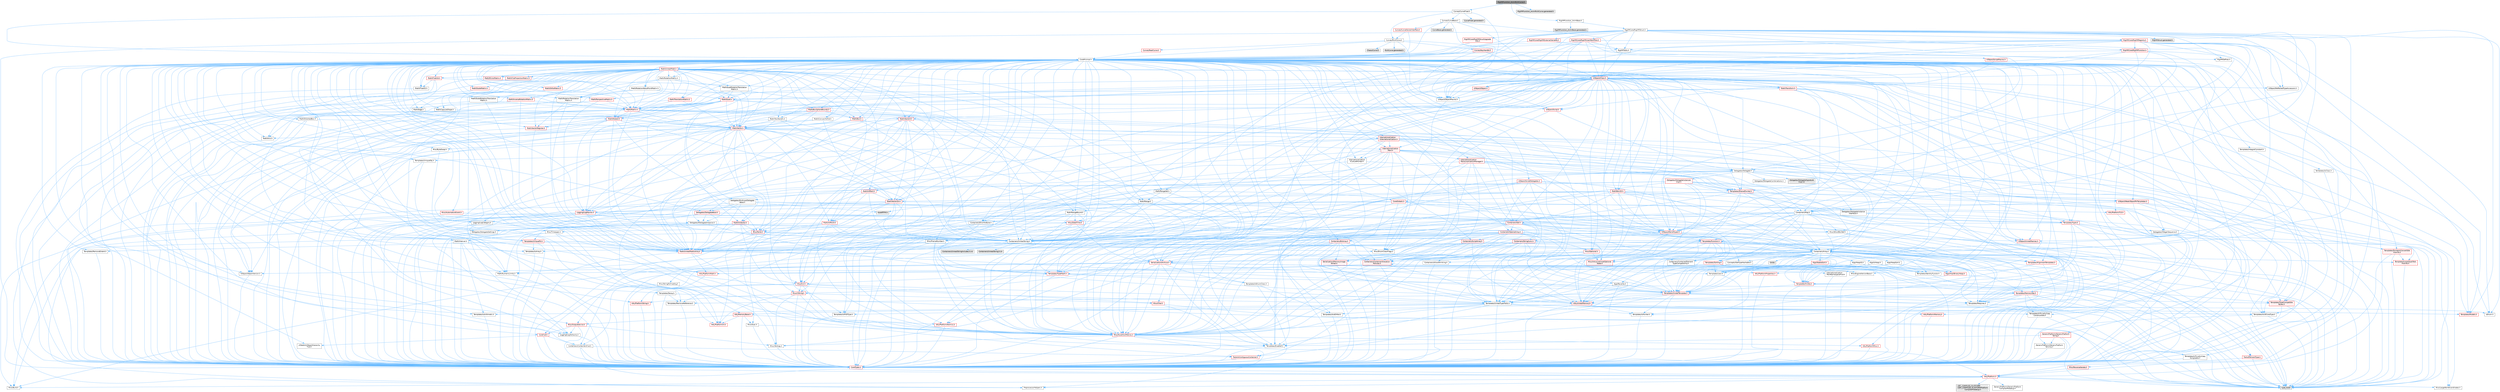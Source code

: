 digraph "RigVMFunction_AnimRichCurve.h"
{
 // INTERACTIVE_SVG=YES
 // LATEX_PDF_SIZE
  bgcolor="transparent";
  edge [fontname=Helvetica,fontsize=10,labelfontname=Helvetica,labelfontsize=10];
  node [fontname=Helvetica,fontsize=10,shape=box,height=0.2,width=0.4];
  Node1 [id="Node000001",label="RigVMFunction_AnimRichCurve.h",height=0.2,width=0.4,color="gray40", fillcolor="grey60", style="filled", fontcolor="black",tooltip=" "];
  Node1 -> Node2 [id="edge1_Node000001_Node000002",color="steelblue1",style="solid",tooltip=" "];
  Node2 [id="Node000002",label="RigVMFunction_AnimBase.h",height=0.2,width=0.4,color="grey40", fillcolor="white", style="filled",URL="$d8/da4/RigVMFunction__AnimBase_8h.html",tooltip=" "];
  Node2 -> Node3 [id="edge2_Node000002_Node000003",color="steelblue1",style="solid",tooltip=" "];
  Node3 [id="Node000003",label="RigVMCore/RigVMStruct.h",height=0.2,width=0.4,color="grey40", fillcolor="white", style="filled",URL="$de/dfb/RigVMStruct_8h.html",tooltip=" "];
  Node3 -> Node4 [id="edge3_Node000003_Node000004",color="steelblue1",style="solid",tooltip=" "];
  Node4 [id="Node000004",label="Containers/Array.h",height=0.2,width=0.4,color="grey40", fillcolor="white", style="filled",URL="$df/dd0/Array_8h.html",tooltip=" "];
  Node4 -> Node5 [id="edge4_Node000004_Node000005",color="steelblue1",style="solid",tooltip=" "];
  Node5 [id="Node000005",label="CoreTypes.h",height=0.2,width=0.4,color="red", fillcolor="#FFF0F0", style="filled",URL="$dc/dec/CoreTypes_8h.html",tooltip=" "];
  Node5 -> Node6 [id="edge5_Node000005_Node000006",color="steelblue1",style="solid",tooltip=" "];
  Node6 [id="Node000006",label="HAL/Platform.h",height=0.2,width=0.4,color="red", fillcolor="#FFF0F0", style="filled",URL="$d9/dd0/Platform_8h.html",tooltip=" "];
  Node6 -> Node7 [id="edge6_Node000006_Node000007",color="steelblue1",style="solid",tooltip=" "];
  Node7 [id="Node000007",label="Misc/Build.h",height=0.2,width=0.4,color="grey40", fillcolor="white", style="filled",URL="$d3/dbb/Build_8h.html",tooltip=" "];
  Node6 -> Node8 [id="edge7_Node000006_Node000008",color="steelblue1",style="solid",tooltip=" "];
  Node8 [id="Node000008",label="Misc/LargeWorldCoordinates.h",height=0.2,width=0.4,color="grey40", fillcolor="white", style="filled",URL="$d2/dcb/LargeWorldCoordinates_8h.html",tooltip=" "];
  Node6 -> Node9 [id="edge8_Node000006_Node000009",color="steelblue1",style="solid",tooltip=" "];
  Node9 [id="Node000009",label="type_traits",height=0.2,width=0.4,color="grey60", fillcolor="#E0E0E0", style="filled",tooltip=" "];
  Node6 -> Node10 [id="edge9_Node000006_Node000010",color="steelblue1",style="solid",tooltip=" "];
  Node10 [id="Node000010",label="PreprocessorHelpers.h",height=0.2,width=0.4,color="grey40", fillcolor="white", style="filled",URL="$db/ddb/PreprocessorHelpers_8h.html",tooltip=" "];
  Node6 -> Node11 [id="edge10_Node000006_Node000011",color="steelblue1",style="solid",tooltip=" "];
  Node11 [id="Node000011",label="UBT_COMPILED_PLATFORM\l/UBT_COMPILED_PLATFORMPlatform\lCompilerPreSetup.h",height=0.2,width=0.4,color="grey60", fillcolor="#E0E0E0", style="filled",tooltip=" "];
  Node6 -> Node12 [id="edge11_Node000006_Node000012",color="steelblue1",style="solid",tooltip=" "];
  Node12 [id="Node000012",label="GenericPlatform/GenericPlatform\lCompilerPreSetup.h",height=0.2,width=0.4,color="grey40", fillcolor="white", style="filled",URL="$d9/dc8/GenericPlatformCompilerPreSetup_8h.html",tooltip=" "];
  Node4 -> Node19 [id="edge12_Node000004_Node000019",color="steelblue1",style="solid",tooltip=" "];
  Node19 [id="Node000019",label="Misc/AssertionMacros.h",height=0.2,width=0.4,color="red", fillcolor="#FFF0F0", style="filled",URL="$d0/dfa/AssertionMacros_8h.html",tooltip=" "];
  Node19 -> Node5 [id="edge13_Node000019_Node000005",color="steelblue1",style="solid",tooltip=" "];
  Node19 -> Node6 [id="edge14_Node000019_Node000006",color="steelblue1",style="solid",tooltip=" "];
  Node19 -> Node20 [id="edge15_Node000019_Node000020",color="steelblue1",style="solid",tooltip=" "];
  Node20 [id="Node000020",label="HAL/PlatformMisc.h",height=0.2,width=0.4,color="red", fillcolor="#FFF0F0", style="filled",URL="$d0/df5/PlatformMisc_8h.html",tooltip=" "];
  Node20 -> Node5 [id="edge16_Node000020_Node000005",color="steelblue1",style="solid",tooltip=" "];
  Node19 -> Node10 [id="edge17_Node000019_Node000010",color="steelblue1",style="solid",tooltip=" "];
  Node19 -> Node56 [id="edge18_Node000019_Node000056",color="steelblue1",style="solid",tooltip=" "];
  Node56 [id="Node000056",label="Templates/EnableIf.h",height=0.2,width=0.4,color="grey40", fillcolor="white", style="filled",URL="$d7/d60/EnableIf_8h.html",tooltip=" "];
  Node56 -> Node5 [id="edge19_Node000056_Node000005",color="steelblue1",style="solid",tooltip=" "];
  Node19 -> Node62 [id="edge20_Node000019_Node000062",color="steelblue1",style="solid",tooltip=" "];
  Node62 [id="Node000062",label="Misc/VarArgs.h",height=0.2,width=0.4,color="grey40", fillcolor="white", style="filled",URL="$d5/d6f/VarArgs_8h.html",tooltip=" "];
  Node62 -> Node5 [id="edge21_Node000062_Node000005",color="steelblue1",style="solid",tooltip=" "];
  Node4 -> Node70 [id="edge22_Node000004_Node000070",color="steelblue1",style="solid",tooltip=" "];
  Node70 [id="Node000070",label="Misc/IntrusiveUnsetOptional\lState.h",height=0.2,width=0.4,color="red", fillcolor="#FFF0F0", style="filled",URL="$d2/d0a/IntrusiveUnsetOptionalState_8h.html",tooltip=" "];
  Node4 -> Node72 [id="edge23_Node000004_Node000072",color="steelblue1",style="solid",tooltip=" "];
  Node72 [id="Node000072",label="Misc/ReverseIterate.h",height=0.2,width=0.4,color="red", fillcolor="#FFF0F0", style="filled",URL="$db/de3/ReverseIterate_8h.html",tooltip=" "];
  Node72 -> Node6 [id="edge24_Node000072_Node000006",color="steelblue1",style="solid",tooltip=" "];
  Node4 -> Node74 [id="edge25_Node000004_Node000074",color="steelblue1",style="solid",tooltip=" "];
  Node74 [id="Node000074",label="HAL/UnrealMemory.h",height=0.2,width=0.4,color="red", fillcolor="#FFF0F0", style="filled",URL="$d9/d96/UnrealMemory_8h.html",tooltip=" "];
  Node74 -> Node5 [id="edge26_Node000074_Node000005",color="steelblue1",style="solid",tooltip=" "];
  Node74 -> Node78 [id="edge27_Node000074_Node000078",color="steelblue1",style="solid",tooltip=" "];
  Node78 [id="Node000078",label="HAL/MemoryBase.h",height=0.2,width=0.4,color="red", fillcolor="#FFF0F0", style="filled",URL="$d6/d9f/MemoryBase_8h.html",tooltip=" "];
  Node78 -> Node5 [id="edge28_Node000078_Node000005",color="steelblue1",style="solid",tooltip=" "];
  Node78 -> Node49 [id="edge29_Node000078_Node000049",color="steelblue1",style="solid",tooltip=" "];
  Node49 [id="Node000049",label="HAL/PlatformAtomics.h",height=0.2,width=0.4,color="red", fillcolor="#FFF0F0", style="filled",URL="$d3/d36/PlatformAtomics_8h.html",tooltip=" "];
  Node49 -> Node5 [id="edge30_Node000049_Node000005",color="steelblue1",style="solid",tooltip=" "];
  Node78 -> Node32 [id="edge31_Node000078_Node000032",color="steelblue1",style="solid",tooltip=" "];
  Node32 [id="Node000032",label="HAL/PlatformCrt.h",height=0.2,width=0.4,color="red", fillcolor="#FFF0F0", style="filled",URL="$d8/d75/PlatformCrt_8h.html",tooltip=" "];
  Node78 -> Node79 [id="edge32_Node000078_Node000079",color="steelblue1",style="solid",tooltip=" "];
  Node79 [id="Node000079",label="Misc/Exec.h",height=0.2,width=0.4,color="grey40", fillcolor="white", style="filled",URL="$de/ddb/Exec_8h.html",tooltip=" "];
  Node79 -> Node5 [id="edge33_Node000079_Node000005",color="steelblue1",style="solid",tooltip=" "];
  Node79 -> Node19 [id="edge34_Node000079_Node000019",color="steelblue1",style="solid",tooltip=" "];
  Node78 -> Node80 [id="edge35_Node000078_Node000080",color="steelblue1",style="solid",tooltip=" "];
  Node80 [id="Node000080",label="Misc/OutputDevice.h",height=0.2,width=0.4,color="red", fillcolor="#FFF0F0", style="filled",URL="$d7/d32/OutputDevice_8h.html",tooltip=" "];
  Node80 -> Node27 [id="edge36_Node000080_Node000027",color="steelblue1",style="solid",tooltip=" "];
  Node27 [id="Node000027",label="CoreFwd.h",height=0.2,width=0.4,color="red", fillcolor="#FFF0F0", style="filled",URL="$d1/d1e/CoreFwd_8h.html",tooltip=" "];
  Node27 -> Node5 [id="edge37_Node000027_Node000005",color="steelblue1",style="solid",tooltip=" "];
  Node27 -> Node28 [id="edge38_Node000027_Node000028",color="steelblue1",style="solid",tooltip=" "];
  Node28 [id="Node000028",label="Containers/ContainersFwd.h",height=0.2,width=0.4,color="grey40", fillcolor="white", style="filled",URL="$d4/d0a/ContainersFwd_8h.html",tooltip=" "];
  Node28 -> Node6 [id="edge39_Node000028_Node000006",color="steelblue1",style="solid",tooltip=" "];
  Node28 -> Node5 [id="edge40_Node000028_Node000005",color="steelblue1",style="solid",tooltip=" "];
  Node28 -> Node25 [id="edge41_Node000028_Node000025",color="steelblue1",style="solid",tooltip=" "];
  Node25 [id="Node000025",label="Traits/IsContiguousContainer.h",height=0.2,width=0.4,color="red", fillcolor="#FFF0F0", style="filled",URL="$d5/d3c/IsContiguousContainer_8h.html",tooltip=" "];
  Node25 -> Node5 [id="edge42_Node000025_Node000005",color="steelblue1",style="solid",tooltip=" "];
  Node27 -> Node30 [id="edge43_Node000027_Node000030",color="steelblue1",style="solid",tooltip=" "];
  Node30 [id="Node000030",label="UObject/UObjectHierarchy\lFwd.h",height=0.2,width=0.4,color="grey40", fillcolor="white", style="filled",URL="$d3/d13/UObjectHierarchyFwd_8h.html",tooltip=" "];
  Node80 -> Node5 [id="edge44_Node000080_Node000005",color="steelblue1",style="solid",tooltip=" "];
  Node80 -> Node81 [id="edge45_Node000080_Node000081",color="steelblue1",style="solid",tooltip=" "];
  Node81 [id="Node000081",label="Logging/LogVerbosity.h",height=0.2,width=0.4,color="grey40", fillcolor="white", style="filled",URL="$d2/d8f/LogVerbosity_8h.html",tooltip=" "];
  Node81 -> Node5 [id="edge46_Node000081_Node000005",color="steelblue1",style="solid",tooltip=" "];
  Node80 -> Node62 [id="edge47_Node000080_Node000062",color="steelblue1",style="solid",tooltip=" "];
  Node74 -> Node91 [id="edge48_Node000074_Node000091",color="steelblue1",style="solid",tooltip=" "];
  Node91 [id="Node000091",label="HAL/PlatformMemory.h",height=0.2,width=0.4,color="red", fillcolor="#FFF0F0", style="filled",URL="$de/d68/PlatformMemory_8h.html",tooltip=" "];
  Node91 -> Node5 [id="edge49_Node000091_Node000005",color="steelblue1",style="solid",tooltip=" "];
  Node74 -> Node94 [id="edge50_Node000074_Node000094",color="steelblue1",style="solid",tooltip=" "];
  Node94 [id="Node000094",label="Templates/IsPointer.h",height=0.2,width=0.4,color="grey40", fillcolor="white", style="filled",URL="$d7/d05/IsPointer_8h.html",tooltip=" "];
  Node94 -> Node5 [id="edge51_Node000094_Node000005",color="steelblue1",style="solid",tooltip=" "];
  Node4 -> Node95 [id="edge52_Node000004_Node000095",color="steelblue1",style="solid",tooltip=" "];
  Node95 [id="Node000095",label="Templates/UnrealTypeTraits.h",height=0.2,width=0.4,color="grey40", fillcolor="white", style="filled",URL="$d2/d2d/UnrealTypeTraits_8h.html",tooltip=" "];
  Node95 -> Node5 [id="edge53_Node000095_Node000005",color="steelblue1",style="solid",tooltip=" "];
  Node95 -> Node94 [id="edge54_Node000095_Node000094",color="steelblue1",style="solid",tooltip=" "];
  Node95 -> Node19 [id="edge55_Node000095_Node000019",color="steelblue1",style="solid",tooltip=" "];
  Node95 -> Node87 [id="edge56_Node000095_Node000087",color="steelblue1",style="solid",tooltip=" "];
  Node87 [id="Node000087",label="Templates/AndOrNot.h",height=0.2,width=0.4,color="grey40", fillcolor="white", style="filled",URL="$db/d0a/AndOrNot_8h.html",tooltip=" "];
  Node87 -> Node5 [id="edge57_Node000087_Node000005",color="steelblue1",style="solid",tooltip=" "];
  Node95 -> Node56 [id="edge58_Node000095_Node000056",color="steelblue1",style="solid",tooltip=" "];
  Node95 -> Node96 [id="edge59_Node000095_Node000096",color="steelblue1",style="solid",tooltip=" "];
  Node96 [id="Node000096",label="Templates/IsArithmetic.h",height=0.2,width=0.4,color="grey40", fillcolor="white", style="filled",URL="$d2/d5d/IsArithmetic_8h.html",tooltip=" "];
  Node96 -> Node5 [id="edge60_Node000096_Node000005",color="steelblue1",style="solid",tooltip=" "];
  Node95 -> Node59 [id="edge61_Node000095_Node000059",color="steelblue1",style="solid",tooltip=" "];
  Node59 [id="Node000059",label="IsEnum.h",height=0.2,width=0.4,color="grey40", fillcolor="white", style="filled",URL="$d4/de5/IsEnum_8h.html",tooltip=" "];
  Node95 -> Node97 [id="edge62_Node000095_Node000097",color="steelblue1",style="solid",tooltip=" "];
  Node97 [id="Node000097",label="Templates/Models.h",height=0.2,width=0.4,color="red", fillcolor="#FFF0F0", style="filled",URL="$d3/d0c/Models_8h.html",tooltip=" "];
  Node95 -> Node98 [id="edge63_Node000095_Node000098",color="steelblue1",style="solid",tooltip=" "];
  Node98 [id="Node000098",label="Templates/IsPODType.h",height=0.2,width=0.4,color="grey40", fillcolor="white", style="filled",URL="$d7/db1/IsPODType_8h.html",tooltip=" "];
  Node98 -> Node5 [id="edge64_Node000098_Node000005",color="steelblue1",style="solid",tooltip=" "];
  Node95 -> Node99 [id="edge65_Node000095_Node000099",color="steelblue1",style="solid",tooltip=" "];
  Node99 [id="Node000099",label="Templates/IsUECoreType.h",height=0.2,width=0.4,color="grey40", fillcolor="white", style="filled",URL="$d1/db8/IsUECoreType_8h.html",tooltip=" "];
  Node99 -> Node5 [id="edge66_Node000099_Node000005",color="steelblue1",style="solid",tooltip=" "];
  Node99 -> Node9 [id="edge67_Node000099_Node000009",color="steelblue1",style="solid",tooltip=" "];
  Node95 -> Node88 [id="edge68_Node000095_Node000088",color="steelblue1",style="solid",tooltip=" "];
  Node88 [id="Node000088",label="Templates/IsTriviallyCopy\lConstructible.h",height=0.2,width=0.4,color="grey40", fillcolor="white", style="filled",URL="$d3/d78/IsTriviallyCopyConstructible_8h.html",tooltip=" "];
  Node88 -> Node5 [id="edge69_Node000088_Node000005",color="steelblue1",style="solid",tooltip=" "];
  Node88 -> Node9 [id="edge70_Node000088_Node000009",color="steelblue1",style="solid",tooltip=" "];
  Node4 -> Node100 [id="edge71_Node000004_Node000100",color="steelblue1",style="solid",tooltip=" "];
  Node100 [id="Node000100",label="Templates/UnrealTemplate.h",height=0.2,width=0.4,color="red", fillcolor="#FFF0F0", style="filled",URL="$d4/d24/UnrealTemplate_8h.html",tooltip=" "];
  Node100 -> Node5 [id="edge72_Node000100_Node000005",color="steelblue1",style="solid",tooltip=" "];
  Node100 -> Node94 [id="edge73_Node000100_Node000094",color="steelblue1",style="solid",tooltip=" "];
  Node100 -> Node74 [id="edge74_Node000100_Node000074",color="steelblue1",style="solid",tooltip=" "];
  Node100 -> Node95 [id="edge75_Node000100_Node000095",color="steelblue1",style="solid",tooltip=" "];
  Node100 -> Node103 [id="edge76_Node000100_Node000103",color="steelblue1",style="solid",tooltip=" "];
  Node103 [id="Node000103",label="Templates/RemoveReference.h",height=0.2,width=0.4,color="grey40", fillcolor="white", style="filled",URL="$da/dbe/RemoveReference_8h.html",tooltip=" "];
  Node103 -> Node5 [id="edge77_Node000103_Node000005",color="steelblue1",style="solid",tooltip=" "];
  Node100 -> Node64 [id="edge78_Node000100_Node000064",color="steelblue1",style="solid",tooltip=" "];
  Node64 [id="Node000064",label="Templates/Requires.h",height=0.2,width=0.4,color="grey40", fillcolor="white", style="filled",URL="$dc/d96/Requires_8h.html",tooltip=" "];
  Node64 -> Node56 [id="edge79_Node000064_Node000056",color="steelblue1",style="solid",tooltip=" "];
  Node64 -> Node9 [id="edge80_Node000064_Node000009",color="steelblue1",style="solid",tooltip=" "];
  Node100 -> Node104 [id="edge81_Node000100_Node000104",color="steelblue1",style="solid",tooltip=" "];
  Node104 [id="Node000104",label="Templates/TypeCompatible\lBytes.h",height=0.2,width=0.4,color="red", fillcolor="#FFF0F0", style="filled",URL="$df/d0a/TypeCompatibleBytes_8h.html",tooltip=" "];
  Node104 -> Node5 [id="edge82_Node000104_Node000005",color="steelblue1",style="solid",tooltip=" "];
  Node104 -> Node9 [id="edge83_Node000104_Node000009",color="steelblue1",style="solid",tooltip=" "];
  Node100 -> Node25 [id="edge84_Node000100_Node000025",color="steelblue1",style="solid",tooltip=" "];
  Node100 -> Node9 [id="edge85_Node000100_Node000009",color="steelblue1",style="solid",tooltip=" "];
  Node4 -> Node106 [id="edge86_Node000004_Node000106",color="steelblue1",style="solid",tooltip=" "];
  Node106 [id="Node000106",label="Containers/AllowShrinking.h",height=0.2,width=0.4,color="grey40", fillcolor="white", style="filled",URL="$d7/d1a/AllowShrinking_8h.html",tooltip=" "];
  Node106 -> Node5 [id="edge87_Node000106_Node000005",color="steelblue1",style="solid",tooltip=" "];
  Node4 -> Node107 [id="edge88_Node000004_Node000107",color="steelblue1",style="solid",tooltip=" "];
  Node107 [id="Node000107",label="Containers/ContainerAllocation\lPolicies.h",height=0.2,width=0.4,color="red", fillcolor="#FFF0F0", style="filled",URL="$d7/dff/ContainerAllocationPolicies_8h.html",tooltip=" "];
  Node107 -> Node5 [id="edge89_Node000107_Node000005",color="steelblue1",style="solid",tooltip=" "];
  Node107 -> Node107 [id="edge90_Node000107_Node000107",color="steelblue1",style="solid",tooltip=" "];
  Node107 -> Node109 [id="edge91_Node000107_Node000109",color="steelblue1",style="solid",tooltip=" "];
  Node109 [id="Node000109",label="HAL/PlatformMath.h",height=0.2,width=0.4,color="red", fillcolor="#FFF0F0", style="filled",URL="$dc/d53/PlatformMath_8h.html",tooltip=" "];
  Node109 -> Node5 [id="edge92_Node000109_Node000005",color="steelblue1",style="solid",tooltip=" "];
  Node107 -> Node74 [id="edge93_Node000107_Node000074",color="steelblue1",style="solid",tooltip=" "];
  Node107 -> Node42 [id="edge94_Node000107_Node000042",color="steelblue1",style="solid",tooltip=" "];
  Node42 [id="Node000042",label="Math/NumericLimits.h",height=0.2,width=0.4,color="grey40", fillcolor="white", style="filled",URL="$df/d1b/NumericLimits_8h.html",tooltip=" "];
  Node42 -> Node5 [id="edge95_Node000042_Node000005",color="steelblue1",style="solid",tooltip=" "];
  Node107 -> Node19 [id="edge96_Node000107_Node000019",color="steelblue1",style="solid",tooltip=" "];
  Node107 -> Node118 [id="edge97_Node000107_Node000118",color="steelblue1",style="solid",tooltip=" "];
  Node118 [id="Node000118",label="Templates/MemoryOps.h",height=0.2,width=0.4,color="red", fillcolor="#FFF0F0", style="filled",URL="$db/dea/MemoryOps_8h.html",tooltip=" "];
  Node118 -> Node5 [id="edge98_Node000118_Node000005",color="steelblue1",style="solid",tooltip=" "];
  Node118 -> Node74 [id="edge99_Node000118_Node000074",color="steelblue1",style="solid",tooltip=" "];
  Node118 -> Node89 [id="edge100_Node000118_Node000089",color="steelblue1",style="solid",tooltip=" "];
  Node89 [id="Node000089",label="Templates/IsTriviallyCopy\lAssignable.h",height=0.2,width=0.4,color="grey40", fillcolor="white", style="filled",URL="$d2/df2/IsTriviallyCopyAssignable_8h.html",tooltip=" "];
  Node89 -> Node5 [id="edge101_Node000089_Node000005",color="steelblue1",style="solid",tooltip=" "];
  Node89 -> Node9 [id="edge102_Node000089_Node000009",color="steelblue1",style="solid",tooltip=" "];
  Node118 -> Node88 [id="edge103_Node000118_Node000088",color="steelblue1",style="solid",tooltip=" "];
  Node118 -> Node64 [id="edge104_Node000118_Node000064",color="steelblue1",style="solid",tooltip=" "];
  Node118 -> Node95 [id="edge105_Node000118_Node000095",color="steelblue1",style="solid",tooltip=" "];
  Node118 -> Node9 [id="edge106_Node000118_Node000009",color="steelblue1",style="solid",tooltip=" "];
  Node107 -> Node104 [id="edge107_Node000107_Node000104",color="steelblue1",style="solid",tooltip=" "];
  Node107 -> Node9 [id="edge108_Node000107_Node000009",color="steelblue1",style="solid",tooltip=" "];
  Node4 -> Node119 [id="edge109_Node000004_Node000119",color="steelblue1",style="solid",tooltip=" "];
  Node119 [id="Node000119",label="Containers/ContainerElement\lTypeCompatibility.h",height=0.2,width=0.4,color="grey40", fillcolor="white", style="filled",URL="$df/ddf/ContainerElementTypeCompatibility_8h.html",tooltip=" "];
  Node119 -> Node5 [id="edge110_Node000119_Node000005",color="steelblue1",style="solid",tooltip=" "];
  Node119 -> Node95 [id="edge111_Node000119_Node000095",color="steelblue1",style="solid",tooltip=" "];
  Node4 -> Node120 [id="edge112_Node000004_Node000120",color="steelblue1",style="solid",tooltip=" "];
  Node120 [id="Node000120",label="Serialization/Archive.h",height=0.2,width=0.4,color="red", fillcolor="#FFF0F0", style="filled",URL="$d7/d3b/Archive_8h.html",tooltip=" "];
  Node120 -> Node27 [id="edge113_Node000120_Node000027",color="steelblue1",style="solid",tooltip=" "];
  Node120 -> Node5 [id="edge114_Node000120_Node000005",color="steelblue1",style="solid",tooltip=" "];
  Node120 -> Node121 [id="edge115_Node000120_Node000121",color="steelblue1",style="solid",tooltip=" "];
  Node121 [id="Node000121",label="HAL/PlatformProperties.h",height=0.2,width=0.4,color="red", fillcolor="#FFF0F0", style="filled",URL="$d9/db0/PlatformProperties_8h.html",tooltip=" "];
  Node121 -> Node5 [id="edge116_Node000121_Node000005",color="steelblue1",style="solid",tooltip=" "];
  Node120 -> Node124 [id="edge117_Node000120_Node000124",color="steelblue1",style="solid",tooltip=" "];
  Node124 [id="Node000124",label="Internationalization\l/TextNamespaceFwd.h",height=0.2,width=0.4,color="grey40", fillcolor="white", style="filled",URL="$d8/d97/TextNamespaceFwd_8h.html",tooltip=" "];
  Node124 -> Node5 [id="edge118_Node000124_Node000005",color="steelblue1",style="solid",tooltip=" "];
  Node120 -> Node19 [id="edge119_Node000120_Node000019",color="steelblue1",style="solid",tooltip=" "];
  Node120 -> Node7 [id="edge120_Node000120_Node000007",color="steelblue1",style="solid",tooltip=" "];
  Node120 -> Node125 [id="edge121_Node000120_Node000125",color="steelblue1",style="solid",tooltip=" "];
  Node125 [id="Node000125",label="Misc/EngineVersionBase.h",height=0.2,width=0.4,color="grey40", fillcolor="white", style="filled",URL="$d5/d2b/EngineVersionBase_8h.html",tooltip=" "];
  Node125 -> Node5 [id="edge122_Node000125_Node000005",color="steelblue1",style="solid",tooltip=" "];
  Node120 -> Node62 [id="edge123_Node000120_Node000062",color="steelblue1",style="solid",tooltip=" "];
  Node120 -> Node56 [id="edge124_Node000120_Node000056",color="steelblue1",style="solid",tooltip=" "];
  Node120 -> Node128 [id="edge125_Node000120_Node000128",color="steelblue1",style="solid",tooltip=" "];
  Node128 [id="Node000128",label="Templates/IsEnumClass.h",height=0.2,width=0.4,color="grey40", fillcolor="white", style="filled",URL="$d7/d15/IsEnumClass_8h.html",tooltip=" "];
  Node128 -> Node5 [id="edge126_Node000128_Node000005",color="steelblue1",style="solid",tooltip=" "];
  Node128 -> Node87 [id="edge127_Node000128_Node000087",color="steelblue1",style="solid",tooltip=" "];
  Node120 -> Node100 [id="edge128_Node000120_Node000100",color="steelblue1",style="solid",tooltip=" "];
  Node120 -> Node129 [id="edge129_Node000120_Node000129",color="steelblue1",style="solid",tooltip=" "];
  Node129 [id="Node000129",label="UObject/ObjectVersion.h",height=0.2,width=0.4,color="grey40", fillcolor="white", style="filled",URL="$da/d63/ObjectVersion_8h.html",tooltip=" "];
  Node129 -> Node5 [id="edge130_Node000129_Node000005",color="steelblue1",style="solid",tooltip=" "];
  Node4 -> Node130 [id="edge131_Node000004_Node000130",color="steelblue1",style="solid",tooltip=" "];
  Node130 [id="Node000130",label="Serialization/MemoryImage\lWriter.h",height=0.2,width=0.4,color="red", fillcolor="#FFF0F0", style="filled",URL="$d0/d08/MemoryImageWriter_8h.html",tooltip=" "];
  Node130 -> Node5 [id="edge132_Node000130_Node000005",color="steelblue1",style="solid",tooltip=" "];
  Node4 -> Node144 [id="edge133_Node000004_Node000144",color="steelblue1",style="solid",tooltip=" "];
  Node144 [id="Node000144",label="Algo/Heapify.h",height=0.2,width=0.4,color="grey40", fillcolor="white", style="filled",URL="$d0/d2a/Heapify_8h.html",tooltip=" "];
  Node144 -> Node145 [id="edge134_Node000144_Node000145",color="steelblue1",style="solid",tooltip=" "];
  Node145 [id="Node000145",label="Algo/Impl/BinaryHeap.h",height=0.2,width=0.4,color="red", fillcolor="#FFF0F0", style="filled",URL="$d7/da3/Algo_2Impl_2BinaryHeap_8h.html",tooltip=" "];
  Node145 -> Node146 [id="edge135_Node000145_Node000146",color="steelblue1",style="solid",tooltip=" "];
  Node146 [id="Node000146",label="Templates/Invoke.h",height=0.2,width=0.4,color="red", fillcolor="#FFF0F0", style="filled",URL="$d7/deb/Invoke_8h.html",tooltip=" "];
  Node146 -> Node5 [id="edge136_Node000146_Node000005",color="steelblue1",style="solid",tooltip=" "];
  Node146 -> Node100 [id="edge137_Node000146_Node000100",color="steelblue1",style="solid",tooltip=" "];
  Node146 -> Node9 [id="edge138_Node000146_Node000009",color="steelblue1",style="solid",tooltip=" "];
  Node145 -> Node9 [id="edge139_Node000145_Node000009",color="steelblue1",style="solid",tooltip=" "];
  Node144 -> Node150 [id="edge140_Node000144_Node000150",color="steelblue1",style="solid",tooltip=" "];
  Node150 [id="Node000150",label="Templates/IdentityFunctor.h",height=0.2,width=0.4,color="grey40", fillcolor="white", style="filled",URL="$d7/d2e/IdentityFunctor_8h.html",tooltip=" "];
  Node150 -> Node6 [id="edge141_Node000150_Node000006",color="steelblue1",style="solid",tooltip=" "];
  Node144 -> Node146 [id="edge142_Node000144_Node000146",color="steelblue1",style="solid",tooltip=" "];
  Node144 -> Node151 [id="edge143_Node000144_Node000151",color="steelblue1",style="solid",tooltip=" "];
  Node151 [id="Node000151",label="Templates/Less.h",height=0.2,width=0.4,color="grey40", fillcolor="white", style="filled",URL="$de/dc8/Less_8h.html",tooltip=" "];
  Node151 -> Node5 [id="edge144_Node000151_Node000005",color="steelblue1",style="solid",tooltip=" "];
  Node151 -> Node100 [id="edge145_Node000151_Node000100",color="steelblue1",style="solid",tooltip=" "];
  Node144 -> Node100 [id="edge146_Node000144_Node000100",color="steelblue1",style="solid",tooltip=" "];
  Node4 -> Node152 [id="edge147_Node000004_Node000152",color="steelblue1",style="solid",tooltip=" "];
  Node152 [id="Node000152",label="Algo/HeapSort.h",height=0.2,width=0.4,color="grey40", fillcolor="white", style="filled",URL="$d3/d92/HeapSort_8h.html",tooltip=" "];
  Node152 -> Node145 [id="edge148_Node000152_Node000145",color="steelblue1",style="solid",tooltip=" "];
  Node152 -> Node150 [id="edge149_Node000152_Node000150",color="steelblue1",style="solid",tooltip=" "];
  Node152 -> Node151 [id="edge150_Node000152_Node000151",color="steelblue1",style="solid",tooltip=" "];
  Node152 -> Node100 [id="edge151_Node000152_Node000100",color="steelblue1",style="solid",tooltip=" "];
  Node4 -> Node153 [id="edge152_Node000004_Node000153",color="steelblue1",style="solid",tooltip=" "];
  Node153 [id="Node000153",label="Algo/IsHeap.h",height=0.2,width=0.4,color="grey40", fillcolor="white", style="filled",URL="$de/d32/IsHeap_8h.html",tooltip=" "];
  Node153 -> Node145 [id="edge153_Node000153_Node000145",color="steelblue1",style="solid",tooltip=" "];
  Node153 -> Node150 [id="edge154_Node000153_Node000150",color="steelblue1",style="solid",tooltip=" "];
  Node153 -> Node146 [id="edge155_Node000153_Node000146",color="steelblue1",style="solid",tooltip=" "];
  Node153 -> Node151 [id="edge156_Node000153_Node000151",color="steelblue1",style="solid",tooltip=" "];
  Node153 -> Node100 [id="edge157_Node000153_Node000100",color="steelblue1",style="solid",tooltip=" "];
  Node4 -> Node145 [id="edge158_Node000004_Node000145",color="steelblue1",style="solid",tooltip=" "];
  Node4 -> Node154 [id="edge159_Node000004_Node000154",color="steelblue1",style="solid",tooltip=" "];
  Node154 [id="Node000154",label="Algo/StableSort.h",height=0.2,width=0.4,color="red", fillcolor="#FFF0F0", style="filled",URL="$d7/d3c/StableSort_8h.html",tooltip=" "];
  Node154 -> Node150 [id="edge160_Node000154_Node000150",color="steelblue1",style="solid",tooltip=" "];
  Node154 -> Node146 [id="edge161_Node000154_Node000146",color="steelblue1",style="solid",tooltip=" "];
  Node154 -> Node151 [id="edge162_Node000154_Node000151",color="steelblue1",style="solid",tooltip=" "];
  Node154 -> Node100 [id="edge163_Node000154_Node000100",color="steelblue1",style="solid",tooltip=" "];
  Node4 -> Node157 [id="edge164_Node000004_Node000157",color="steelblue1",style="solid",tooltip=" "];
  Node157 [id="Node000157",label="Concepts/GetTypeHashable.h",height=0.2,width=0.4,color="grey40", fillcolor="white", style="filled",URL="$d3/da2/GetTypeHashable_8h.html",tooltip=" "];
  Node157 -> Node5 [id="edge165_Node000157_Node000005",color="steelblue1",style="solid",tooltip=" "];
  Node157 -> Node135 [id="edge166_Node000157_Node000135",color="steelblue1",style="solid",tooltip=" "];
  Node135 [id="Node000135",label="Templates/TypeHash.h",height=0.2,width=0.4,color="red", fillcolor="#FFF0F0", style="filled",URL="$d1/d62/TypeHash_8h.html",tooltip=" "];
  Node135 -> Node5 [id="edge167_Node000135_Node000005",color="steelblue1",style="solid",tooltip=" "];
  Node135 -> Node64 [id="edge168_Node000135_Node000064",color="steelblue1",style="solid",tooltip=" "];
  Node135 -> Node136 [id="edge169_Node000135_Node000136",color="steelblue1",style="solid",tooltip=" "];
  Node136 [id="Node000136",label="Misc/Crc.h",height=0.2,width=0.4,color="red", fillcolor="#FFF0F0", style="filled",URL="$d4/dd2/Crc_8h.html",tooltip=" "];
  Node136 -> Node5 [id="edge170_Node000136_Node000005",color="steelblue1",style="solid",tooltip=" "];
  Node136 -> Node76 [id="edge171_Node000136_Node000076",color="steelblue1",style="solid",tooltip=" "];
  Node76 [id="Node000076",label="HAL/PlatformString.h",height=0.2,width=0.4,color="red", fillcolor="#FFF0F0", style="filled",URL="$db/db5/PlatformString_8h.html",tooltip=" "];
  Node76 -> Node5 [id="edge172_Node000076_Node000005",color="steelblue1",style="solid",tooltip=" "];
  Node136 -> Node19 [id="edge173_Node000136_Node000019",color="steelblue1",style="solid",tooltip=" "];
  Node136 -> Node137 [id="edge174_Node000136_Node000137",color="steelblue1",style="solid",tooltip=" "];
  Node137 [id="Node000137",label="Misc/CString.h",height=0.2,width=0.4,color="red", fillcolor="#FFF0F0", style="filled",URL="$d2/d49/CString_8h.html",tooltip=" "];
  Node137 -> Node5 [id="edge175_Node000137_Node000005",color="steelblue1",style="solid",tooltip=" "];
  Node137 -> Node32 [id="edge176_Node000137_Node000032",color="steelblue1",style="solid",tooltip=" "];
  Node137 -> Node76 [id="edge177_Node000137_Node000076",color="steelblue1",style="solid",tooltip=" "];
  Node137 -> Node19 [id="edge178_Node000137_Node000019",color="steelblue1",style="solid",tooltip=" "];
  Node137 -> Node138 [id="edge179_Node000137_Node000138",color="steelblue1",style="solid",tooltip=" "];
  Node138 [id="Node000138",label="Misc/Char.h",height=0.2,width=0.4,color="red", fillcolor="#FFF0F0", style="filled",URL="$d0/d58/Char_8h.html",tooltip=" "];
  Node138 -> Node5 [id="edge180_Node000138_Node000005",color="steelblue1",style="solid",tooltip=" "];
  Node138 -> Node9 [id="edge181_Node000138_Node000009",color="steelblue1",style="solid",tooltip=" "];
  Node137 -> Node62 [id="edge182_Node000137_Node000062",color="steelblue1",style="solid",tooltip=" "];
  Node136 -> Node138 [id="edge183_Node000136_Node000138",color="steelblue1",style="solid",tooltip=" "];
  Node136 -> Node95 [id="edge184_Node000136_Node000095",color="steelblue1",style="solid",tooltip=" "];
  Node135 -> Node9 [id="edge185_Node000135_Node000009",color="steelblue1",style="solid",tooltip=" "];
  Node4 -> Node150 [id="edge186_Node000004_Node000150",color="steelblue1",style="solid",tooltip=" "];
  Node4 -> Node146 [id="edge187_Node000004_Node000146",color="steelblue1",style="solid",tooltip=" "];
  Node4 -> Node151 [id="edge188_Node000004_Node000151",color="steelblue1",style="solid",tooltip=" "];
  Node4 -> Node158 [id="edge189_Node000004_Node000158",color="steelblue1",style="solid",tooltip=" "];
  Node158 [id="Node000158",label="Templates/LosesQualifiers\lFromTo.h",height=0.2,width=0.4,color="red", fillcolor="#FFF0F0", style="filled",URL="$d2/db3/LosesQualifiersFromTo_8h.html",tooltip=" "];
  Node158 -> Node9 [id="edge190_Node000158_Node000009",color="steelblue1",style="solid",tooltip=" "];
  Node4 -> Node64 [id="edge191_Node000004_Node000064",color="steelblue1",style="solid",tooltip=" "];
  Node4 -> Node159 [id="edge192_Node000004_Node000159",color="steelblue1",style="solid",tooltip=" "];
  Node159 [id="Node000159",label="Templates/Sorting.h",height=0.2,width=0.4,color="red", fillcolor="#FFF0F0", style="filled",URL="$d3/d9e/Sorting_8h.html",tooltip=" "];
  Node159 -> Node5 [id="edge193_Node000159_Node000005",color="steelblue1",style="solid",tooltip=" "];
  Node159 -> Node109 [id="edge194_Node000159_Node000109",color="steelblue1",style="solid",tooltip=" "];
  Node159 -> Node151 [id="edge195_Node000159_Node000151",color="steelblue1",style="solid",tooltip=" "];
  Node4 -> Node163 [id="edge196_Node000004_Node000163",color="steelblue1",style="solid",tooltip=" "];
  Node163 [id="Node000163",label="Templates/AlignmentTemplates.h",height=0.2,width=0.4,color="red", fillcolor="#FFF0F0", style="filled",URL="$dd/d32/AlignmentTemplates_8h.html",tooltip=" "];
  Node163 -> Node5 [id="edge197_Node000163_Node000005",color="steelblue1",style="solid",tooltip=" "];
  Node163 -> Node94 [id="edge198_Node000163_Node000094",color="steelblue1",style="solid",tooltip=" "];
  Node4 -> Node23 [id="edge199_Node000004_Node000023",color="steelblue1",style="solid",tooltip=" "];
  Node23 [id="Node000023",label="Traits/ElementType.h",height=0.2,width=0.4,color="red", fillcolor="#FFF0F0", style="filled",URL="$d5/d4f/ElementType_8h.html",tooltip=" "];
  Node23 -> Node6 [id="edge200_Node000023_Node000006",color="steelblue1",style="solid",tooltip=" "];
  Node23 -> Node9 [id="edge201_Node000023_Node000009",color="steelblue1",style="solid",tooltip=" "];
  Node4 -> Node115 [id="edge202_Node000004_Node000115",color="steelblue1",style="solid",tooltip=" "];
  Node115 [id="Node000115",label="limits",height=0.2,width=0.4,color="grey60", fillcolor="#E0E0E0", style="filled",tooltip=" "];
  Node4 -> Node9 [id="edge203_Node000004_Node000009",color="steelblue1",style="solid",tooltip=" "];
  Node3 -> Node164 [id="edge204_Node000003_Node000164",color="steelblue1",style="solid",tooltip=" "];
  Node164 [id="Node000164",label="Containers/Map.h",height=0.2,width=0.4,color="grey40", fillcolor="white", style="filled",URL="$df/d79/Map_8h.html",tooltip=" "];
  Node164 -> Node5 [id="edge205_Node000164_Node000005",color="steelblue1",style="solid",tooltip=" "];
  Node164 -> Node165 [id="edge206_Node000164_Node000165",color="steelblue1",style="solid",tooltip=" "];
  Node165 [id="Node000165",label="Algo/Reverse.h",height=0.2,width=0.4,color="grey40", fillcolor="white", style="filled",URL="$d5/d93/Reverse_8h.html",tooltip=" "];
  Node165 -> Node5 [id="edge207_Node000165_Node000005",color="steelblue1",style="solid",tooltip=" "];
  Node165 -> Node100 [id="edge208_Node000165_Node000100",color="steelblue1",style="solid",tooltip=" "];
  Node164 -> Node119 [id="edge209_Node000164_Node000119",color="steelblue1",style="solid",tooltip=" "];
  Node164 -> Node166 [id="edge210_Node000164_Node000166",color="steelblue1",style="solid",tooltip=" "];
  Node166 [id="Node000166",label="Containers/Set.h",height=0.2,width=0.4,color="red", fillcolor="#FFF0F0", style="filled",URL="$d4/d45/Set_8h.html",tooltip=" "];
  Node166 -> Node107 [id="edge211_Node000166_Node000107",color="steelblue1",style="solid",tooltip=" "];
  Node166 -> Node119 [id="edge212_Node000166_Node000119",color="steelblue1",style="solid",tooltip=" "];
  Node166 -> Node168 [id="edge213_Node000166_Node000168",color="steelblue1",style="solid",tooltip=" "];
  Node168 [id="Node000168",label="Containers/SparseArray.h",height=0.2,width=0.4,color="red", fillcolor="#FFF0F0", style="filled",URL="$d5/dbf/SparseArray_8h.html",tooltip=" "];
  Node168 -> Node5 [id="edge214_Node000168_Node000005",color="steelblue1",style="solid",tooltip=" "];
  Node168 -> Node19 [id="edge215_Node000168_Node000019",color="steelblue1",style="solid",tooltip=" "];
  Node168 -> Node74 [id="edge216_Node000168_Node000074",color="steelblue1",style="solid",tooltip=" "];
  Node168 -> Node95 [id="edge217_Node000168_Node000095",color="steelblue1",style="solid",tooltip=" "];
  Node168 -> Node100 [id="edge218_Node000168_Node000100",color="steelblue1",style="solid",tooltip=" "];
  Node168 -> Node107 [id="edge219_Node000168_Node000107",color="steelblue1",style="solid",tooltip=" "];
  Node168 -> Node151 [id="edge220_Node000168_Node000151",color="steelblue1",style="solid",tooltip=" "];
  Node168 -> Node4 [id="edge221_Node000168_Node000004",color="steelblue1",style="solid",tooltip=" "];
  Node168 -> Node162 [id="edge222_Node000168_Node000162",color="steelblue1",style="solid",tooltip=" "];
  Node162 [id="Node000162",label="Math/UnrealMathUtility.h",height=0.2,width=0.4,color="red", fillcolor="#FFF0F0", style="filled",URL="$db/db8/UnrealMathUtility_8h.html",tooltip=" "];
  Node162 -> Node5 [id="edge223_Node000162_Node000005",color="steelblue1",style="solid",tooltip=" "];
  Node162 -> Node19 [id="edge224_Node000162_Node000019",color="steelblue1",style="solid",tooltip=" "];
  Node162 -> Node109 [id="edge225_Node000162_Node000109",color="steelblue1",style="solid",tooltip=" "];
  Node162 -> Node64 [id="edge226_Node000162_Node000064",color="steelblue1",style="solid",tooltip=" "];
  Node168 -> Node169 [id="edge227_Node000168_Node000169",color="steelblue1",style="solid",tooltip=" "];
  Node169 [id="Node000169",label="Containers/ScriptArray.h",height=0.2,width=0.4,color="red", fillcolor="#FFF0F0", style="filled",URL="$dc/daf/ScriptArray_8h.html",tooltip=" "];
  Node169 -> Node5 [id="edge228_Node000169_Node000005",color="steelblue1",style="solid",tooltip=" "];
  Node169 -> Node19 [id="edge229_Node000169_Node000019",color="steelblue1",style="solid",tooltip=" "];
  Node169 -> Node74 [id="edge230_Node000169_Node000074",color="steelblue1",style="solid",tooltip=" "];
  Node169 -> Node106 [id="edge231_Node000169_Node000106",color="steelblue1",style="solid",tooltip=" "];
  Node169 -> Node107 [id="edge232_Node000169_Node000107",color="steelblue1",style="solid",tooltip=" "];
  Node169 -> Node4 [id="edge233_Node000169_Node000004",color="steelblue1",style="solid",tooltip=" "];
  Node168 -> Node170 [id="edge234_Node000168_Node000170",color="steelblue1",style="solid",tooltip=" "];
  Node170 [id="Node000170",label="Containers/BitArray.h",height=0.2,width=0.4,color="red", fillcolor="#FFF0F0", style="filled",URL="$d1/de4/BitArray_8h.html",tooltip=" "];
  Node170 -> Node107 [id="edge235_Node000170_Node000107",color="steelblue1",style="solid",tooltip=" "];
  Node170 -> Node5 [id="edge236_Node000170_Node000005",color="steelblue1",style="solid",tooltip=" "];
  Node170 -> Node49 [id="edge237_Node000170_Node000049",color="steelblue1",style="solid",tooltip=" "];
  Node170 -> Node74 [id="edge238_Node000170_Node000074",color="steelblue1",style="solid",tooltip=" "];
  Node170 -> Node162 [id="edge239_Node000170_Node000162",color="steelblue1",style="solid",tooltip=" "];
  Node170 -> Node19 [id="edge240_Node000170_Node000019",color="steelblue1",style="solid",tooltip=" "];
  Node170 -> Node44 [id="edge241_Node000170_Node000044",color="steelblue1",style="solid",tooltip=" "];
  Node44 [id="Node000044",label="Misc/EnumClassFlags.h",height=0.2,width=0.4,color="grey40", fillcolor="white", style="filled",URL="$d8/de7/EnumClassFlags_8h.html",tooltip=" "];
  Node170 -> Node120 [id="edge242_Node000170_Node000120",color="steelblue1",style="solid",tooltip=" "];
  Node170 -> Node130 [id="edge243_Node000170_Node000130",color="steelblue1",style="solid",tooltip=" "];
  Node170 -> Node56 [id="edge244_Node000170_Node000056",color="steelblue1",style="solid",tooltip=" "];
  Node170 -> Node146 [id="edge245_Node000170_Node000146",color="steelblue1",style="solid",tooltip=" "];
  Node170 -> Node100 [id="edge246_Node000170_Node000100",color="steelblue1",style="solid",tooltip=" "];
  Node170 -> Node95 [id="edge247_Node000170_Node000095",color="steelblue1",style="solid",tooltip=" "];
  Node168 -> Node130 [id="edge248_Node000168_Node000130",color="steelblue1",style="solid",tooltip=" "];
  Node168 -> Node187 [id="edge249_Node000168_Node000187",color="steelblue1",style="solid",tooltip=" "];
  Node187 [id="Node000187",label="Containers/UnrealString.h",height=0.2,width=0.4,color="grey40", fillcolor="white", style="filled",URL="$d5/dba/UnrealString_8h.html",tooltip=" "];
  Node187 -> Node188 [id="edge250_Node000187_Node000188",color="steelblue1",style="solid",tooltip=" "];
  Node188 [id="Node000188",label="Containers/UnrealStringIncludes.h.inl",height=0.2,width=0.4,color="grey60", fillcolor="#E0E0E0", style="filled",tooltip=" "];
  Node187 -> Node189 [id="edge251_Node000187_Node000189",color="steelblue1",style="solid",tooltip=" "];
  Node189 [id="Node000189",label="Containers/UnrealString.h.inl",height=0.2,width=0.4,color="grey60", fillcolor="#E0E0E0", style="filled",tooltip=" "];
  Node187 -> Node190 [id="edge252_Node000187_Node000190",color="steelblue1",style="solid",tooltip=" "];
  Node190 [id="Node000190",label="Misc/StringFormatArg.h",height=0.2,width=0.4,color="grey40", fillcolor="white", style="filled",URL="$d2/d16/StringFormatArg_8h.html",tooltip=" "];
  Node190 -> Node28 [id="edge253_Node000190_Node000028",color="steelblue1",style="solid",tooltip=" "];
  Node168 -> Node70 [id="edge254_Node000168_Node000070",color="steelblue1",style="solid",tooltip=" "];
  Node166 -> Node28 [id="edge255_Node000166_Node000028",color="steelblue1",style="solid",tooltip=" "];
  Node166 -> Node162 [id="edge256_Node000166_Node000162",color="steelblue1",style="solid",tooltip=" "];
  Node166 -> Node19 [id="edge257_Node000166_Node000019",color="steelblue1",style="solid",tooltip=" "];
  Node166 -> Node191 [id="edge258_Node000166_Node000191",color="steelblue1",style="solid",tooltip=" "];
  Node191 [id="Node000191",label="Misc/StructBuilder.h",height=0.2,width=0.4,color="grey40", fillcolor="white", style="filled",URL="$d9/db3/StructBuilder_8h.html",tooltip=" "];
  Node191 -> Node5 [id="edge259_Node000191_Node000005",color="steelblue1",style="solid",tooltip=" "];
  Node191 -> Node162 [id="edge260_Node000191_Node000162",color="steelblue1",style="solid",tooltip=" "];
  Node191 -> Node163 [id="edge261_Node000191_Node000163",color="steelblue1",style="solid",tooltip=" "];
  Node166 -> Node130 [id="edge262_Node000166_Node000130",color="steelblue1",style="solid",tooltip=" "];
  Node166 -> Node192 [id="edge263_Node000166_Node000192",color="steelblue1",style="solid",tooltip=" "];
  Node192 [id="Node000192",label="Templates/Function.h",height=0.2,width=0.4,color="red", fillcolor="#FFF0F0", style="filled",URL="$df/df5/Function_8h.html",tooltip=" "];
  Node192 -> Node5 [id="edge264_Node000192_Node000005",color="steelblue1",style="solid",tooltip=" "];
  Node192 -> Node19 [id="edge265_Node000192_Node000019",color="steelblue1",style="solid",tooltip=" "];
  Node192 -> Node70 [id="edge266_Node000192_Node000070",color="steelblue1",style="solid",tooltip=" "];
  Node192 -> Node74 [id="edge267_Node000192_Node000074",color="steelblue1",style="solid",tooltip=" "];
  Node192 -> Node95 [id="edge268_Node000192_Node000095",color="steelblue1",style="solid",tooltip=" "];
  Node192 -> Node146 [id="edge269_Node000192_Node000146",color="steelblue1",style="solid",tooltip=" "];
  Node192 -> Node100 [id="edge270_Node000192_Node000100",color="steelblue1",style="solid",tooltip=" "];
  Node192 -> Node64 [id="edge271_Node000192_Node000064",color="steelblue1",style="solid",tooltip=" "];
  Node192 -> Node162 [id="edge272_Node000192_Node000162",color="steelblue1",style="solid",tooltip=" "];
  Node192 -> Node9 [id="edge273_Node000192_Node000009",color="steelblue1",style="solid",tooltip=" "];
  Node166 -> Node159 [id="edge274_Node000166_Node000159",color="steelblue1",style="solid",tooltip=" "];
  Node166 -> Node135 [id="edge275_Node000166_Node000135",color="steelblue1",style="solid",tooltip=" "];
  Node166 -> Node100 [id="edge276_Node000166_Node000100",color="steelblue1",style="solid",tooltip=" "];
  Node166 -> Node9 [id="edge277_Node000166_Node000009",color="steelblue1",style="solid",tooltip=" "];
  Node164 -> Node187 [id="edge278_Node000164_Node000187",color="steelblue1",style="solid",tooltip=" "];
  Node164 -> Node19 [id="edge279_Node000164_Node000019",color="steelblue1",style="solid",tooltip=" "];
  Node164 -> Node191 [id="edge280_Node000164_Node000191",color="steelblue1",style="solid",tooltip=" "];
  Node164 -> Node192 [id="edge281_Node000164_Node000192",color="steelblue1",style="solid",tooltip=" "];
  Node164 -> Node159 [id="edge282_Node000164_Node000159",color="steelblue1",style="solid",tooltip=" "];
  Node164 -> Node195 [id="edge283_Node000164_Node000195",color="steelblue1",style="solid",tooltip=" "];
  Node195 [id="Node000195",label="Templates/Tuple.h",height=0.2,width=0.4,color="red", fillcolor="#FFF0F0", style="filled",URL="$d2/d4f/Tuple_8h.html",tooltip=" "];
  Node195 -> Node5 [id="edge284_Node000195_Node000005",color="steelblue1",style="solid",tooltip=" "];
  Node195 -> Node100 [id="edge285_Node000195_Node000100",color="steelblue1",style="solid",tooltip=" "];
  Node195 -> Node196 [id="edge286_Node000195_Node000196",color="steelblue1",style="solid",tooltip=" "];
  Node196 [id="Node000196",label="Delegates/IntegerSequence.h",height=0.2,width=0.4,color="grey40", fillcolor="white", style="filled",URL="$d2/dcc/IntegerSequence_8h.html",tooltip=" "];
  Node196 -> Node5 [id="edge287_Node000196_Node000005",color="steelblue1",style="solid",tooltip=" "];
  Node195 -> Node146 [id="edge288_Node000195_Node000146",color="steelblue1",style="solid",tooltip=" "];
  Node195 -> Node64 [id="edge289_Node000195_Node000064",color="steelblue1",style="solid",tooltip=" "];
  Node195 -> Node135 [id="edge290_Node000195_Node000135",color="steelblue1",style="solid",tooltip=" "];
  Node195 -> Node9 [id="edge291_Node000195_Node000009",color="steelblue1",style="solid",tooltip=" "];
  Node164 -> Node100 [id="edge292_Node000164_Node000100",color="steelblue1",style="solid",tooltip=" "];
  Node164 -> Node95 [id="edge293_Node000164_Node000095",color="steelblue1",style="solid",tooltip=" "];
  Node164 -> Node9 [id="edge294_Node000164_Node000009",color="steelblue1",style="solid",tooltip=" "];
  Node3 -> Node187 [id="edge295_Node000003_Node000187",color="steelblue1",style="solid",tooltip=" "];
  Node3 -> Node198 [id="edge296_Node000003_Node000198",color="steelblue1",style="solid",tooltip=" "];
  Node198 [id="Node000198",label="CoreMinimal.h",height=0.2,width=0.4,color="grey40", fillcolor="white", style="filled",URL="$d7/d67/CoreMinimal_8h.html",tooltip=" "];
  Node198 -> Node5 [id="edge297_Node000198_Node000005",color="steelblue1",style="solid",tooltip=" "];
  Node198 -> Node27 [id="edge298_Node000198_Node000027",color="steelblue1",style="solid",tooltip=" "];
  Node198 -> Node30 [id="edge299_Node000198_Node000030",color="steelblue1",style="solid",tooltip=" "];
  Node198 -> Node28 [id="edge300_Node000198_Node000028",color="steelblue1",style="solid",tooltip=" "];
  Node198 -> Node62 [id="edge301_Node000198_Node000062",color="steelblue1",style="solid",tooltip=" "];
  Node198 -> Node81 [id="edge302_Node000198_Node000081",color="steelblue1",style="solid",tooltip=" "];
  Node198 -> Node80 [id="edge303_Node000198_Node000080",color="steelblue1",style="solid",tooltip=" "];
  Node198 -> Node32 [id="edge304_Node000198_Node000032",color="steelblue1",style="solid",tooltip=" "];
  Node198 -> Node20 [id="edge305_Node000198_Node000020",color="steelblue1",style="solid",tooltip=" "];
  Node198 -> Node19 [id="edge306_Node000198_Node000019",color="steelblue1",style="solid",tooltip=" "];
  Node198 -> Node94 [id="edge307_Node000198_Node000094",color="steelblue1",style="solid",tooltip=" "];
  Node198 -> Node91 [id="edge308_Node000198_Node000091",color="steelblue1",style="solid",tooltip=" "];
  Node198 -> Node49 [id="edge309_Node000198_Node000049",color="steelblue1",style="solid",tooltip=" "];
  Node198 -> Node79 [id="edge310_Node000198_Node000079",color="steelblue1",style="solid",tooltip=" "];
  Node198 -> Node78 [id="edge311_Node000198_Node000078",color="steelblue1",style="solid",tooltip=" "];
  Node198 -> Node74 [id="edge312_Node000198_Node000074",color="steelblue1",style="solid",tooltip=" "];
  Node198 -> Node96 [id="edge313_Node000198_Node000096",color="steelblue1",style="solid",tooltip=" "];
  Node198 -> Node87 [id="edge314_Node000198_Node000087",color="steelblue1",style="solid",tooltip=" "];
  Node198 -> Node98 [id="edge315_Node000198_Node000098",color="steelblue1",style="solid",tooltip=" "];
  Node198 -> Node99 [id="edge316_Node000198_Node000099",color="steelblue1",style="solid",tooltip=" "];
  Node198 -> Node88 [id="edge317_Node000198_Node000088",color="steelblue1",style="solid",tooltip=" "];
  Node198 -> Node95 [id="edge318_Node000198_Node000095",color="steelblue1",style="solid",tooltip=" "];
  Node198 -> Node56 [id="edge319_Node000198_Node000056",color="steelblue1",style="solid",tooltip=" "];
  Node198 -> Node103 [id="edge320_Node000198_Node000103",color="steelblue1",style="solid",tooltip=" "];
  Node198 -> Node199 [id="edge321_Node000198_Node000199",color="steelblue1",style="solid",tooltip=" "];
  Node199 [id="Node000199",label="Templates/IntegralConstant.h",height=0.2,width=0.4,color="grey40", fillcolor="white", style="filled",URL="$db/d1b/IntegralConstant_8h.html",tooltip=" "];
  Node199 -> Node5 [id="edge322_Node000199_Node000005",color="steelblue1",style="solid",tooltip=" "];
  Node198 -> Node200 [id="edge323_Node000198_Node000200",color="steelblue1",style="solid",tooltip=" "];
  Node200 [id="Node000200",label="Templates/IsClass.h",height=0.2,width=0.4,color="grey40", fillcolor="white", style="filled",URL="$db/dcb/IsClass_8h.html",tooltip=" "];
  Node200 -> Node5 [id="edge324_Node000200_Node000005",color="steelblue1",style="solid",tooltip=" "];
  Node198 -> Node104 [id="edge325_Node000198_Node000104",color="steelblue1",style="solid",tooltip=" "];
  Node198 -> Node25 [id="edge326_Node000198_Node000025",color="steelblue1",style="solid",tooltip=" "];
  Node198 -> Node100 [id="edge327_Node000198_Node000100",color="steelblue1",style="solid",tooltip=" "];
  Node198 -> Node42 [id="edge328_Node000198_Node000042",color="steelblue1",style="solid",tooltip=" "];
  Node198 -> Node109 [id="edge329_Node000198_Node000109",color="steelblue1",style="solid",tooltip=" "];
  Node198 -> Node89 [id="edge330_Node000198_Node000089",color="steelblue1",style="solid",tooltip=" "];
  Node198 -> Node118 [id="edge331_Node000198_Node000118",color="steelblue1",style="solid",tooltip=" "];
  Node198 -> Node107 [id="edge332_Node000198_Node000107",color="steelblue1",style="solid",tooltip=" "];
  Node198 -> Node128 [id="edge333_Node000198_Node000128",color="steelblue1",style="solid",tooltip=" "];
  Node198 -> Node121 [id="edge334_Node000198_Node000121",color="steelblue1",style="solid",tooltip=" "];
  Node198 -> Node125 [id="edge335_Node000198_Node000125",color="steelblue1",style="solid",tooltip=" "];
  Node198 -> Node124 [id="edge336_Node000198_Node000124",color="steelblue1",style="solid",tooltip=" "];
  Node198 -> Node120 [id="edge337_Node000198_Node000120",color="steelblue1",style="solid",tooltip=" "];
  Node198 -> Node151 [id="edge338_Node000198_Node000151",color="steelblue1",style="solid",tooltip=" "];
  Node198 -> Node159 [id="edge339_Node000198_Node000159",color="steelblue1",style="solid",tooltip=" "];
  Node198 -> Node138 [id="edge340_Node000198_Node000138",color="steelblue1",style="solid",tooltip=" "];
  Node198 -> Node201 [id="edge341_Node000198_Node000201",color="steelblue1",style="solid",tooltip=" "];
  Node201 [id="Node000201",label="GenericPlatform/GenericPlatform\lStricmp.h",height=0.2,width=0.4,color="grey40", fillcolor="white", style="filled",URL="$d2/d86/GenericPlatformStricmp_8h.html",tooltip=" "];
  Node201 -> Node5 [id="edge342_Node000201_Node000005",color="steelblue1",style="solid",tooltip=" "];
  Node198 -> Node202 [id="edge343_Node000198_Node000202",color="steelblue1",style="solid",tooltip=" "];
  Node202 [id="Node000202",label="GenericPlatform/GenericPlatform\lString.h",height=0.2,width=0.4,color="red", fillcolor="#FFF0F0", style="filled",URL="$dd/d20/GenericPlatformString_8h.html",tooltip=" "];
  Node202 -> Node5 [id="edge344_Node000202_Node000005",color="steelblue1",style="solid",tooltip=" "];
  Node202 -> Node201 [id="edge345_Node000202_Node000201",color="steelblue1",style="solid",tooltip=" "];
  Node202 -> Node56 [id="edge346_Node000202_Node000056",color="steelblue1",style="solid",tooltip=" "];
  Node202 -> Node9 [id="edge347_Node000202_Node000009",color="steelblue1",style="solid",tooltip=" "];
  Node198 -> Node76 [id="edge348_Node000198_Node000076",color="steelblue1",style="solid",tooltip=" "];
  Node198 -> Node137 [id="edge349_Node000198_Node000137",color="steelblue1",style="solid",tooltip=" "];
  Node198 -> Node136 [id="edge350_Node000198_Node000136",color="steelblue1",style="solid",tooltip=" "];
  Node198 -> Node162 [id="edge351_Node000198_Node000162",color="steelblue1",style="solid",tooltip=" "];
  Node198 -> Node187 [id="edge352_Node000198_Node000187",color="steelblue1",style="solid",tooltip=" "];
  Node198 -> Node4 [id="edge353_Node000198_Node000004",color="steelblue1",style="solid",tooltip=" "];
  Node198 -> Node205 [id="edge354_Node000198_Node000205",color="steelblue1",style="solid",tooltip=" "];
  Node205 [id="Node000205",label="Misc/FrameNumber.h",height=0.2,width=0.4,color="grey40", fillcolor="white", style="filled",URL="$dd/dbd/FrameNumber_8h.html",tooltip=" "];
  Node205 -> Node5 [id="edge355_Node000205_Node000005",color="steelblue1",style="solid",tooltip=" "];
  Node205 -> Node42 [id="edge356_Node000205_Node000042",color="steelblue1",style="solid",tooltip=" "];
  Node205 -> Node162 [id="edge357_Node000205_Node000162",color="steelblue1",style="solid",tooltip=" "];
  Node205 -> Node56 [id="edge358_Node000205_Node000056",color="steelblue1",style="solid",tooltip=" "];
  Node205 -> Node95 [id="edge359_Node000205_Node000095",color="steelblue1",style="solid",tooltip=" "];
  Node198 -> Node206 [id="edge360_Node000198_Node000206",color="steelblue1",style="solid",tooltip=" "];
  Node206 [id="Node000206",label="Misc/Timespan.h",height=0.2,width=0.4,color="grey40", fillcolor="white", style="filled",URL="$da/dd9/Timespan_8h.html",tooltip=" "];
  Node206 -> Node5 [id="edge361_Node000206_Node000005",color="steelblue1",style="solid",tooltip=" "];
  Node206 -> Node207 [id="edge362_Node000206_Node000207",color="steelblue1",style="solid",tooltip=" "];
  Node207 [id="Node000207",label="Math/Interval.h",height=0.2,width=0.4,color="grey40", fillcolor="white", style="filled",URL="$d1/d55/Interval_8h.html",tooltip=" "];
  Node207 -> Node5 [id="edge363_Node000207_Node000005",color="steelblue1",style="solid",tooltip=" "];
  Node207 -> Node96 [id="edge364_Node000207_Node000096",color="steelblue1",style="solid",tooltip=" "];
  Node207 -> Node95 [id="edge365_Node000207_Node000095",color="steelblue1",style="solid",tooltip=" "];
  Node207 -> Node42 [id="edge366_Node000207_Node000042",color="steelblue1",style="solid",tooltip=" "];
  Node207 -> Node162 [id="edge367_Node000207_Node000162",color="steelblue1",style="solid",tooltip=" "];
  Node206 -> Node162 [id="edge368_Node000206_Node000162",color="steelblue1",style="solid",tooltip=" "];
  Node206 -> Node19 [id="edge369_Node000206_Node000019",color="steelblue1",style="solid",tooltip=" "];
  Node198 -> Node208 [id="edge370_Node000198_Node000208",color="steelblue1",style="solid",tooltip=" "];
  Node208 [id="Node000208",label="Containers/StringConv.h",height=0.2,width=0.4,color="red", fillcolor="#FFF0F0", style="filled",URL="$d3/ddf/StringConv_8h.html",tooltip=" "];
  Node208 -> Node5 [id="edge371_Node000208_Node000005",color="steelblue1",style="solid",tooltip=" "];
  Node208 -> Node19 [id="edge372_Node000208_Node000019",color="steelblue1",style="solid",tooltip=" "];
  Node208 -> Node107 [id="edge373_Node000208_Node000107",color="steelblue1",style="solid",tooltip=" "];
  Node208 -> Node4 [id="edge374_Node000208_Node000004",color="steelblue1",style="solid",tooltip=" "];
  Node208 -> Node137 [id="edge375_Node000208_Node000137",color="steelblue1",style="solid",tooltip=" "];
  Node208 -> Node184 [id="edge376_Node000208_Node000184",color="steelblue1",style="solid",tooltip=" "];
  Node184 [id="Node000184",label="Templates/IsArray.h",height=0.2,width=0.4,color="grey40", fillcolor="white", style="filled",URL="$d8/d8d/IsArray_8h.html",tooltip=" "];
  Node184 -> Node5 [id="edge377_Node000184_Node000005",color="steelblue1",style="solid",tooltip=" "];
  Node208 -> Node100 [id="edge378_Node000208_Node000100",color="steelblue1",style="solid",tooltip=" "];
  Node208 -> Node95 [id="edge379_Node000208_Node000095",color="steelblue1",style="solid",tooltip=" "];
  Node208 -> Node23 [id="edge380_Node000208_Node000023",color="steelblue1",style="solid",tooltip=" "];
  Node208 -> Node25 [id="edge381_Node000208_Node000025",color="steelblue1",style="solid",tooltip=" "];
  Node208 -> Node9 [id="edge382_Node000208_Node000009",color="steelblue1",style="solid",tooltip=" "];
  Node198 -> Node209 [id="edge383_Node000198_Node000209",color="steelblue1",style="solid",tooltip=" "];
  Node209 [id="Node000209",label="UObject/UnrealNames.h",height=0.2,width=0.4,color="red", fillcolor="#FFF0F0", style="filled",URL="$d8/db1/UnrealNames_8h.html",tooltip=" "];
  Node209 -> Node5 [id="edge384_Node000209_Node000005",color="steelblue1",style="solid",tooltip=" "];
  Node198 -> Node211 [id="edge385_Node000198_Node000211",color="steelblue1",style="solid",tooltip=" "];
  Node211 [id="Node000211",label="UObject/NameTypes.h",height=0.2,width=0.4,color="red", fillcolor="#FFF0F0", style="filled",URL="$d6/d35/NameTypes_8h.html",tooltip=" "];
  Node211 -> Node5 [id="edge386_Node000211_Node000005",color="steelblue1",style="solid",tooltip=" "];
  Node211 -> Node19 [id="edge387_Node000211_Node000019",color="steelblue1",style="solid",tooltip=" "];
  Node211 -> Node74 [id="edge388_Node000211_Node000074",color="steelblue1",style="solid",tooltip=" "];
  Node211 -> Node95 [id="edge389_Node000211_Node000095",color="steelblue1",style="solid",tooltip=" "];
  Node211 -> Node100 [id="edge390_Node000211_Node000100",color="steelblue1",style="solid",tooltip=" "];
  Node211 -> Node187 [id="edge391_Node000211_Node000187",color="steelblue1",style="solid",tooltip=" "];
  Node211 -> Node208 [id="edge392_Node000211_Node000208",color="steelblue1",style="solid",tooltip=" "];
  Node211 -> Node209 [id="edge393_Node000211_Node000209",color="steelblue1",style="solid",tooltip=" "];
  Node211 -> Node70 [id="edge394_Node000211_Node000070",color="steelblue1",style="solid",tooltip=" "];
  Node198 -> Node219 [id="edge395_Node000198_Node000219",color="steelblue1",style="solid",tooltip=" "];
  Node219 [id="Node000219",label="Misc/Parse.h",height=0.2,width=0.4,color="red", fillcolor="#FFF0F0", style="filled",URL="$dc/d71/Parse_8h.html",tooltip=" "];
  Node219 -> Node187 [id="edge396_Node000219_Node000187",color="steelblue1",style="solid",tooltip=" "];
  Node219 -> Node5 [id="edge397_Node000219_Node000005",color="steelblue1",style="solid",tooltip=" "];
  Node219 -> Node32 [id="edge398_Node000219_Node000032",color="steelblue1",style="solid",tooltip=" "];
  Node219 -> Node7 [id="edge399_Node000219_Node000007",color="steelblue1",style="solid",tooltip=" "];
  Node219 -> Node44 [id="edge400_Node000219_Node000044",color="steelblue1",style="solid",tooltip=" "];
  Node219 -> Node192 [id="edge401_Node000219_Node000192",color="steelblue1",style="solid",tooltip=" "];
  Node198 -> Node163 [id="edge402_Node000198_Node000163",color="steelblue1",style="solid",tooltip=" "];
  Node198 -> Node191 [id="edge403_Node000198_Node000191",color="steelblue1",style="solid",tooltip=" "];
  Node198 -> Node111 [id="edge404_Node000198_Node000111",color="steelblue1",style="solid",tooltip=" "];
  Node111 [id="Node000111",label="Templates/Decay.h",height=0.2,width=0.4,color="grey40", fillcolor="white", style="filled",URL="$dd/d0f/Decay_8h.html",tooltip=" "];
  Node111 -> Node5 [id="edge405_Node000111_Node000005",color="steelblue1",style="solid",tooltip=" "];
  Node111 -> Node103 [id="edge406_Node000111_Node000103",color="steelblue1",style="solid",tooltip=" "];
  Node111 -> Node9 [id="edge407_Node000111_Node000009",color="steelblue1",style="solid",tooltip=" "];
  Node198 -> Node220 [id="edge408_Node000198_Node000220",color="steelblue1",style="solid",tooltip=" "];
  Node220 [id="Node000220",label="Templates/PointerIsConvertible\lFromTo.h",height=0.2,width=0.4,color="red", fillcolor="#FFF0F0", style="filled",URL="$d6/d65/PointerIsConvertibleFromTo_8h.html",tooltip=" "];
  Node220 -> Node5 [id="edge409_Node000220_Node000005",color="steelblue1",style="solid",tooltip=" "];
  Node220 -> Node158 [id="edge410_Node000220_Node000158",color="steelblue1",style="solid",tooltip=" "];
  Node220 -> Node9 [id="edge411_Node000220_Node000009",color="steelblue1",style="solid",tooltip=" "];
  Node198 -> Node146 [id="edge412_Node000198_Node000146",color="steelblue1",style="solid",tooltip=" "];
  Node198 -> Node192 [id="edge413_Node000198_Node000192",color="steelblue1",style="solid",tooltip=" "];
  Node198 -> Node135 [id="edge414_Node000198_Node000135",color="steelblue1",style="solid",tooltip=" "];
  Node198 -> Node169 [id="edge415_Node000198_Node000169",color="steelblue1",style="solid",tooltip=" "];
  Node198 -> Node170 [id="edge416_Node000198_Node000170",color="steelblue1",style="solid",tooltip=" "];
  Node198 -> Node168 [id="edge417_Node000198_Node000168",color="steelblue1",style="solid",tooltip=" "];
  Node198 -> Node166 [id="edge418_Node000198_Node000166",color="steelblue1",style="solid",tooltip=" "];
  Node198 -> Node165 [id="edge419_Node000198_Node000165",color="steelblue1",style="solid",tooltip=" "];
  Node198 -> Node164 [id="edge420_Node000198_Node000164",color="steelblue1",style="solid",tooltip=" "];
  Node198 -> Node221 [id="edge421_Node000198_Node000221",color="steelblue1",style="solid",tooltip=" "];
  Node221 [id="Node000221",label="Math/IntPoint.h",height=0.2,width=0.4,color="red", fillcolor="#FFF0F0", style="filled",URL="$d3/df7/IntPoint_8h.html",tooltip=" "];
  Node221 -> Node5 [id="edge422_Node000221_Node000005",color="steelblue1",style="solid",tooltip=" "];
  Node221 -> Node19 [id="edge423_Node000221_Node000019",color="steelblue1",style="solid",tooltip=" "];
  Node221 -> Node219 [id="edge424_Node000221_Node000219",color="steelblue1",style="solid",tooltip=" "];
  Node221 -> Node162 [id="edge425_Node000221_Node000162",color="steelblue1",style="solid",tooltip=" "];
  Node221 -> Node187 [id="edge426_Node000221_Node000187",color="steelblue1",style="solid",tooltip=" "];
  Node221 -> Node135 [id="edge427_Node000221_Node000135",color="steelblue1",style="solid",tooltip=" "];
  Node198 -> Node223 [id="edge428_Node000198_Node000223",color="steelblue1",style="solid",tooltip=" "];
  Node223 [id="Node000223",label="Math/IntVector.h",height=0.2,width=0.4,color="red", fillcolor="#FFF0F0", style="filled",URL="$d7/d44/IntVector_8h.html",tooltip=" "];
  Node223 -> Node5 [id="edge429_Node000223_Node000005",color="steelblue1",style="solid",tooltip=" "];
  Node223 -> Node136 [id="edge430_Node000223_Node000136",color="steelblue1",style="solid",tooltip=" "];
  Node223 -> Node219 [id="edge431_Node000223_Node000219",color="steelblue1",style="solid",tooltip=" "];
  Node223 -> Node162 [id="edge432_Node000223_Node000162",color="steelblue1",style="solid",tooltip=" "];
  Node223 -> Node187 [id="edge433_Node000223_Node000187",color="steelblue1",style="solid",tooltip=" "];
  Node198 -> Node224 [id="edge434_Node000198_Node000224",color="steelblue1",style="solid",tooltip=" "];
  Node224 [id="Node000224",label="Logging/LogCategory.h",height=0.2,width=0.4,color="grey40", fillcolor="white", style="filled",URL="$d9/d36/LogCategory_8h.html",tooltip=" "];
  Node224 -> Node5 [id="edge435_Node000224_Node000005",color="steelblue1",style="solid",tooltip=" "];
  Node224 -> Node81 [id="edge436_Node000224_Node000081",color="steelblue1",style="solid",tooltip=" "];
  Node224 -> Node211 [id="edge437_Node000224_Node000211",color="steelblue1",style="solid",tooltip=" "];
  Node198 -> Node225 [id="edge438_Node000198_Node000225",color="steelblue1",style="solid",tooltip=" "];
  Node225 [id="Node000225",label="Logging/LogMacros.h",height=0.2,width=0.4,color="red", fillcolor="#FFF0F0", style="filled",URL="$d0/d16/LogMacros_8h.html",tooltip=" "];
  Node225 -> Node187 [id="edge439_Node000225_Node000187",color="steelblue1",style="solid",tooltip=" "];
  Node225 -> Node5 [id="edge440_Node000225_Node000005",color="steelblue1",style="solid",tooltip=" "];
  Node225 -> Node10 [id="edge441_Node000225_Node000010",color="steelblue1",style="solid",tooltip=" "];
  Node225 -> Node224 [id="edge442_Node000225_Node000224",color="steelblue1",style="solid",tooltip=" "];
  Node225 -> Node81 [id="edge443_Node000225_Node000081",color="steelblue1",style="solid",tooltip=" "];
  Node225 -> Node19 [id="edge444_Node000225_Node000019",color="steelblue1",style="solid",tooltip=" "];
  Node225 -> Node7 [id="edge445_Node000225_Node000007",color="steelblue1",style="solid",tooltip=" "];
  Node225 -> Node62 [id="edge446_Node000225_Node000062",color="steelblue1",style="solid",tooltip=" "];
  Node225 -> Node56 [id="edge447_Node000225_Node000056",color="steelblue1",style="solid",tooltip=" "];
  Node225 -> Node9 [id="edge448_Node000225_Node000009",color="steelblue1",style="solid",tooltip=" "];
  Node198 -> Node228 [id="edge449_Node000198_Node000228",color="steelblue1",style="solid",tooltip=" "];
  Node228 [id="Node000228",label="Math/Vector2D.h",height=0.2,width=0.4,color="red", fillcolor="#FFF0F0", style="filled",URL="$d3/db0/Vector2D_8h.html",tooltip=" "];
  Node228 -> Node5 [id="edge450_Node000228_Node000005",color="steelblue1",style="solid",tooltip=" "];
  Node228 -> Node19 [id="edge451_Node000228_Node000019",color="steelblue1",style="solid",tooltip=" "];
  Node228 -> Node136 [id="edge452_Node000228_Node000136",color="steelblue1",style="solid",tooltip=" "];
  Node228 -> Node162 [id="edge453_Node000228_Node000162",color="steelblue1",style="solid",tooltip=" "];
  Node228 -> Node187 [id="edge454_Node000228_Node000187",color="steelblue1",style="solid",tooltip=" "];
  Node228 -> Node219 [id="edge455_Node000228_Node000219",color="steelblue1",style="solid",tooltip=" "];
  Node228 -> Node221 [id="edge456_Node000228_Node000221",color="steelblue1",style="solid",tooltip=" "];
  Node228 -> Node225 [id="edge457_Node000228_Node000225",color="steelblue1",style="solid",tooltip=" "];
  Node228 -> Node9 [id="edge458_Node000228_Node000009",color="steelblue1",style="solid",tooltip=" "];
  Node198 -> Node232 [id="edge459_Node000198_Node000232",color="steelblue1",style="solid",tooltip=" "];
  Node232 [id="Node000232",label="Math/IntRect.h",height=0.2,width=0.4,color="red", fillcolor="#FFF0F0", style="filled",URL="$d7/d53/IntRect_8h.html",tooltip=" "];
  Node232 -> Node5 [id="edge460_Node000232_Node000005",color="steelblue1",style="solid",tooltip=" "];
  Node232 -> Node162 [id="edge461_Node000232_Node000162",color="steelblue1",style="solid",tooltip=" "];
  Node232 -> Node187 [id="edge462_Node000232_Node000187",color="steelblue1",style="solid",tooltip=" "];
  Node232 -> Node221 [id="edge463_Node000232_Node000221",color="steelblue1",style="solid",tooltip=" "];
  Node232 -> Node228 [id="edge464_Node000232_Node000228",color="steelblue1",style="solid",tooltip=" "];
  Node198 -> Node233 [id="edge465_Node000198_Node000233",color="steelblue1",style="solid",tooltip=" "];
  Node233 [id="Node000233",label="Misc/ByteSwap.h",height=0.2,width=0.4,color="grey40", fillcolor="white", style="filled",URL="$dc/dd7/ByteSwap_8h.html",tooltip=" "];
  Node233 -> Node5 [id="edge466_Node000233_Node000005",color="steelblue1",style="solid",tooltip=" "];
  Node233 -> Node32 [id="edge467_Node000233_Node000032",color="steelblue1",style="solid",tooltip=" "];
  Node198 -> Node134 [id="edge468_Node000198_Node000134",color="steelblue1",style="solid",tooltip=" "];
  Node134 [id="Node000134",label="Containers/EnumAsByte.h",height=0.2,width=0.4,color="grey40", fillcolor="white", style="filled",URL="$d6/d9a/EnumAsByte_8h.html",tooltip=" "];
  Node134 -> Node5 [id="edge469_Node000134_Node000005",color="steelblue1",style="solid",tooltip=" "];
  Node134 -> Node98 [id="edge470_Node000134_Node000098",color="steelblue1",style="solid",tooltip=" "];
  Node134 -> Node135 [id="edge471_Node000134_Node000135",color="steelblue1",style="solid",tooltip=" "];
  Node198 -> Node234 [id="edge472_Node000198_Node000234",color="steelblue1",style="solid",tooltip=" "];
  Node234 [id="Node000234",label="HAL/PlatformTLS.h",height=0.2,width=0.4,color="red", fillcolor="#FFF0F0", style="filled",URL="$d0/def/PlatformTLS_8h.html",tooltip=" "];
  Node234 -> Node5 [id="edge473_Node000234_Node000005",color="steelblue1",style="solid",tooltip=" "];
  Node198 -> Node237 [id="edge474_Node000198_Node000237",color="steelblue1",style="solid",tooltip=" "];
  Node237 [id="Node000237",label="CoreGlobals.h",height=0.2,width=0.4,color="red", fillcolor="#FFF0F0", style="filled",URL="$d5/d8c/CoreGlobals_8h.html",tooltip=" "];
  Node237 -> Node187 [id="edge475_Node000237_Node000187",color="steelblue1",style="solid",tooltip=" "];
  Node237 -> Node5 [id="edge476_Node000237_Node000005",color="steelblue1",style="solid",tooltip=" "];
  Node237 -> Node234 [id="edge477_Node000237_Node000234",color="steelblue1",style="solid",tooltip=" "];
  Node237 -> Node225 [id="edge478_Node000237_Node000225",color="steelblue1",style="solid",tooltip=" "];
  Node237 -> Node7 [id="edge479_Node000237_Node000007",color="steelblue1",style="solid",tooltip=" "];
  Node237 -> Node44 [id="edge480_Node000237_Node000044",color="steelblue1",style="solid",tooltip=" "];
  Node237 -> Node80 [id="edge481_Node000237_Node000080",color="steelblue1",style="solid",tooltip=" "];
  Node237 -> Node211 [id="edge482_Node000237_Node000211",color="steelblue1",style="solid",tooltip=" "];
  Node198 -> Node238 [id="edge483_Node000198_Node000238",color="steelblue1",style="solid",tooltip=" "];
  Node238 [id="Node000238",label="Templates/SharedPointer.h",height=0.2,width=0.4,color="red", fillcolor="#FFF0F0", style="filled",URL="$d2/d17/SharedPointer_8h.html",tooltip=" "];
  Node238 -> Node5 [id="edge484_Node000238_Node000005",color="steelblue1",style="solid",tooltip=" "];
  Node238 -> Node70 [id="edge485_Node000238_Node000070",color="steelblue1",style="solid",tooltip=" "];
  Node238 -> Node220 [id="edge486_Node000238_Node000220",color="steelblue1",style="solid",tooltip=" "];
  Node238 -> Node19 [id="edge487_Node000238_Node000019",color="steelblue1",style="solid",tooltip=" "];
  Node238 -> Node74 [id="edge488_Node000238_Node000074",color="steelblue1",style="solid",tooltip=" "];
  Node238 -> Node4 [id="edge489_Node000238_Node000004",color="steelblue1",style="solid",tooltip=" "];
  Node238 -> Node164 [id="edge490_Node000238_Node000164",color="steelblue1",style="solid",tooltip=" "];
  Node238 -> Node237 [id="edge491_Node000238_Node000237",color="steelblue1",style="solid",tooltip=" "];
  Node198 -> Node243 [id="edge492_Node000198_Node000243",color="steelblue1",style="solid",tooltip=" "];
  Node243 [id="Node000243",label="Internationalization\l/CulturePointer.h",height=0.2,width=0.4,color="grey40", fillcolor="white", style="filled",URL="$d6/dbe/CulturePointer_8h.html",tooltip=" "];
  Node243 -> Node5 [id="edge493_Node000243_Node000005",color="steelblue1",style="solid",tooltip=" "];
  Node243 -> Node238 [id="edge494_Node000243_Node000238",color="steelblue1",style="solid",tooltip=" "];
  Node198 -> Node244 [id="edge495_Node000198_Node000244",color="steelblue1",style="solid",tooltip=" "];
  Node244 [id="Node000244",label="UObject/WeakObjectPtrTemplates.h",height=0.2,width=0.4,color="red", fillcolor="#FFF0F0", style="filled",URL="$d8/d3b/WeakObjectPtrTemplates_8h.html",tooltip=" "];
  Node244 -> Node5 [id="edge496_Node000244_Node000005",color="steelblue1",style="solid",tooltip=" "];
  Node244 -> Node158 [id="edge497_Node000244_Node000158",color="steelblue1",style="solid",tooltip=" "];
  Node244 -> Node64 [id="edge498_Node000244_Node000064",color="steelblue1",style="solid",tooltip=" "];
  Node244 -> Node164 [id="edge499_Node000244_Node000164",color="steelblue1",style="solid",tooltip=" "];
  Node244 -> Node9 [id="edge500_Node000244_Node000009",color="steelblue1",style="solid",tooltip=" "];
  Node198 -> Node247 [id="edge501_Node000198_Node000247",color="steelblue1",style="solid",tooltip=" "];
  Node247 [id="Node000247",label="Delegates/DelegateSettings.h",height=0.2,width=0.4,color="grey40", fillcolor="white", style="filled",URL="$d0/d97/DelegateSettings_8h.html",tooltip=" "];
  Node247 -> Node5 [id="edge502_Node000247_Node000005",color="steelblue1",style="solid",tooltip=" "];
  Node198 -> Node248 [id="edge503_Node000198_Node000248",color="steelblue1",style="solid",tooltip=" "];
  Node248 [id="Node000248",label="Delegates/IDelegateInstance.h",height=0.2,width=0.4,color="grey40", fillcolor="white", style="filled",URL="$d2/d10/IDelegateInstance_8h.html",tooltip=" "];
  Node248 -> Node5 [id="edge504_Node000248_Node000005",color="steelblue1",style="solid",tooltip=" "];
  Node248 -> Node135 [id="edge505_Node000248_Node000135",color="steelblue1",style="solid",tooltip=" "];
  Node248 -> Node211 [id="edge506_Node000248_Node000211",color="steelblue1",style="solid",tooltip=" "];
  Node248 -> Node247 [id="edge507_Node000248_Node000247",color="steelblue1",style="solid",tooltip=" "];
  Node198 -> Node249 [id="edge508_Node000198_Node000249",color="steelblue1",style="solid",tooltip=" "];
  Node249 [id="Node000249",label="Delegates/DelegateBase.h",height=0.2,width=0.4,color="red", fillcolor="#FFF0F0", style="filled",URL="$da/d67/DelegateBase_8h.html",tooltip=" "];
  Node249 -> Node5 [id="edge509_Node000249_Node000005",color="steelblue1",style="solid",tooltip=" "];
  Node249 -> Node107 [id="edge510_Node000249_Node000107",color="steelblue1",style="solid",tooltip=" "];
  Node249 -> Node162 [id="edge511_Node000249_Node000162",color="steelblue1",style="solid",tooltip=" "];
  Node249 -> Node211 [id="edge512_Node000249_Node000211",color="steelblue1",style="solid",tooltip=" "];
  Node249 -> Node247 [id="edge513_Node000249_Node000247",color="steelblue1",style="solid",tooltip=" "];
  Node249 -> Node248 [id="edge514_Node000249_Node000248",color="steelblue1",style="solid",tooltip=" "];
  Node198 -> Node257 [id="edge515_Node000198_Node000257",color="steelblue1",style="solid",tooltip=" "];
  Node257 [id="Node000257",label="Delegates/MulticastDelegate\lBase.h",height=0.2,width=0.4,color="grey40", fillcolor="white", style="filled",URL="$db/d16/MulticastDelegateBase_8h.html",tooltip=" "];
  Node257 -> Node241 [id="edge516_Node000257_Node000241",color="steelblue1",style="solid",tooltip=" "];
  Node241 [id="Node000241",label="AutoRTFM.h",height=0.2,width=0.4,color="grey60", fillcolor="#E0E0E0", style="filled",tooltip=" "];
  Node257 -> Node5 [id="edge517_Node000257_Node000005",color="steelblue1",style="solid",tooltip=" "];
  Node257 -> Node107 [id="edge518_Node000257_Node000107",color="steelblue1",style="solid",tooltip=" "];
  Node257 -> Node4 [id="edge519_Node000257_Node000004",color="steelblue1",style="solid",tooltip=" "];
  Node257 -> Node162 [id="edge520_Node000257_Node000162",color="steelblue1",style="solid",tooltip=" "];
  Node257 -> Node248 [id="edge521_Node000257_Node000248",color="steelblue1",style="solid",tooltip=" "];
  Node257 -> Node249 [id="edge522_Node000257_Node000249",color="steelblue1",style="solid",tooltip=" "];
  Node198 -> Node196 [id="edge523_Node000198_Node000196",color="steelblue1",style="solid",tooltip=" "];
  Node198 -> Node195 [id="edge524_Node000198_Node000195",color="steelblue1",style="solid",tooltip=" "];
  Node198 -> Node258 [id="edge525_Node000198_Node000258",color="steelblue1",style="solid",tooltip=" "];
  Node258 [id="Node000258",label="UObject/ScriptDelegates.h",height=0.2,width=0.4,color="red", fillcolor="#FFF0F0", style="filled",URL="$de/d81/ScriptDelegates_8h.html",tooltip=" "];
  Node258 -> Node4 [id="edge526_Node000258_Node000004",color="steelblue1",style="solid",tooltip=" "];
  Node258 -> Node107 [id="edge527_Node000258_Node000107",color="steelblue1",style="solid",tooltip=" "];
  Node258 -> Node187 [id="edge528_Node000258_Node000187",color="steelblue1",style="solid",tooltip=" "];
  Node258 -> Node19 [id="edge529_Node000258_Node000019",color="steelblue1",style="solid",tooltip=" "];
  Node258 -> Node238 [id="edge530_Node000258_Node000238",color="steelblue1",style="solid",tooltip=" "];
  Node258 -> Node135 [id="edge531_Node000258_Node000135",color="steelblue1",style="solid",tooltip=" "];
  Node258 -> Node95 [id="edge532_Node000258_Node000095",color="steelblue1",style="solid",tooltip=" "];
  Node258 -> Node211 [id="edge533_Node000258_Node000211",color="steelblue1",style="solid",tooltip=" "];
  Node198 -> Node260 [id="edge534_Node000198_Node000260",color="steelblue1",style="solid",tooltip=" "];
  Node260 [id="Node000260",label="Delegates/Delegate.h",height=0.2,width=0.4,color="grey40", fillcolor="white", style="filled",URL="$d4/d80/Delegate_8h.html",tooltip=" "];
  Node260 -> Node5 [id="edge535_Node000260_Node000005",color="steelblue1",style="solid",tooltip=" "];
  Node260 -> Node19 [id="edge536_Node000260_Node000019",color="steelblue1",style="solid",tooltip=" "];
  Node260 -> Node211 [id="edge537_Node000260_Node000211",color="steelblue1",style="solid",tooltip=" "];
  Node260 -> Node238 [id="edge538_Node000260_Node000238",color="steelblue1",style="solid",tooltip=" "];
  Node260 -> Node244 [id="edge539_Node000260_Node000244",color="steelblue1",style="solid",tooltip=" "];
  Node260 -> Node257 [id="edge540_Node000260_Node000257",color="steelblue1",style="solid",tooltip=" "];
  Node260 -> Node196 [id="edge541_Node000260_Node000196",color="steelblue1",style="solid",tooltip=" "];
  Node260 -> Node241 [id="edge542_Node000260_Node000241",color="steelblue1",style="solid",tooltip=" "];
  Node260 -> Node261 [id="edge543_Node000260_Node000261",color="steelblue1",style="solid",tooltip=" "];
  Node261 [id="Node000261",label="Delegates/DelegateInstance\lInterface.h",height=0.2,width=0.4,color="grey40", fillcolor="white", style="filled",URL="$de/d82/DelegateInstanceInterface_8h.html",tooltip=" "];
  Node261 -> Node19 [id="edge544_Node000261_Node000019",color="steelblue1",style="solid",tooltip=" "];
  Node261 -> Node104 [id="edge545_Node000261_Node000104",color="steelblue1",style="solid",tooltip=" "];
  Node261 -> Node195 [id="edge546_Node000261_Node000195",color="steelblue1",style="solid",tooltip=" "];
  Node260 -> Node262 [id="edge547_Node000260_Node000262",color="steelblue1",style="solid",tooltip=" "];
  Node262 [id="Node000262",label="Delegates/DelegateInstances\lImpl.h",height=0.2,width=0.4,color="red", fillcolor="#FFF0F0", style="filled",URL="$d5/dc6/DelegateInstancesImpl_8h.html",tooltip=" "];
  Node262 -> Node5 [id="edge548_Node000262_Node000005",color="steelblue1",style="solid",tooltip=" "];
  Node262 -> Node261 [id="edge549_Node000262_Node000261",color="steelblue1",style="solid",tooltip=" "];
  Node262 -> Node248 [id="edge550_Node000262_Node000248",color="steelblue1",style="solid",tooltip=" "];
  Node262 -> Node249 [id="edge551_Node000262_Node000249",color="steelblue1",style="solid",tooltip=" "];
  Node262 -> Node19 [id="edge552_Node000262_Node000019",color="steelblue1",style="solid",tooltip=" "];
  Node262 -> Node103 [id="edge553_Node000262_Node000103",color="steelblue1",style="solid",tooltip=" "];
  Node262 -> Node238 [id="edge554_Node000262_Node000238",color="steelblue1",style="solid",tooltip=" "];
  Node262 -> Node195 [id="edge555_Node000262_Node000195",color="steelblue1",style="solid",tooltip=" "];
  Node262 -> Node95 [id="edge556_Node000262_Node000095",color="steelblue1",style="solid",tooltip=" "];
  Node262 -> Node211 [id="edge557_Node000262_Node000211",color="steelblue1",style="solid",tooltip=" "];
  Node262 -> Node244 [id="edge558_Node000262_Node000244",color="steelblue1",style="solid",tooltip=" "];
  Node260 -> Node263 [id="edge559_Node000260_Node000263",color="steelblue1",style="solid",tooltip=" "];
  Node263 [id="Node000263",label="Delegates/DelegateSignature\lImpl.inl",height=0.2,width=0.4,color="grey60", fillcolor="#E0E0E0", style="filled",tooltip=" "];
  Node260 -> Node264 [id="edge560_Node000260_Node000264",color="steelblue1",style="solid",tooltip=" "];
  Node264 [id="Node000264",label="Delegates/DelegateCombinations.h",height=0.2,width=0.4,color="grey40", fillcolor="white", style="filled",URL="$d3/d23/DelegateCombinations_8h.html",tooltip=" "];
  Node198 -> Node265 [id="edge561_Node000198_Node000265",color="steelblue1",style="solid",tooltip=" "];
  Node265 [id="Node000265",label="Internationalization\l/TextLocalizationManager.h",height=0.2,width=0.4,color="red", fillcolor="#FFF0F0", style="filled",URL="$d5/d2e/TextLocalizationManager_8h.html",tooltip=" "];
  Node265 -> Node4 [id="edge562_Node000265_Node000004",color="steelblue1",style="solid",tooltip=" "];
  Node265 -> Node107 [id="edge563_Node000265_Node000107",color="steelblue1",style="solid",tooltip=" "];
  Node265 -> Node164 [id="edge564_Node000265_Node000164",color="steelblue1",style="solid",tooltip=" "];
  Node265 -> Node166 [id="edge565_Node000265_Node000166",color="steelblue1",style="solid",tooltip=" "];
  Node265 -> Node187 [id="edge566_Node000265_Node000187",color="steelblue1",style="solid",tooltip=" "];
  Node265 -> Node5 [id="edge567_Node000265_Node000005",color="steelblue1",style="solid",tooltip=" "];
  Node265 -> Node260 [id="edge568_Node000265_Node000260",color="steelblue1",style="solid",tooltip=" "];
  Node265 -> Node136 [id="edge569_Node000265_Node000136",color="steelblue1",style="solid",tooltip=" "];
  Node265 -> Node44 [id="edge570_Node000265_Node000044",color="steelblue1",style="solid",tooltip=" "];
  Node265 -> Node192 [id="edge571_Node000265_Node000192",color="steelblue1",style="solid",tooltip=" "];
  Node265 -> Node238 [id="edge572_Node000265_Node000238",color="steelblue1",style="solid",tooltip=" "];
  Node198 -> Node179 [id="edge573_Node000198_Node000179",color="steelblue1",style="solid",tooltip=" "];
  Node179 [id="Node000179",label="Misc/Optional.h",height=0.2,width=0.4,color="red", fillcolor="#FFF0F0", style="filled",URL="$d2/dae/Optional_8h.html",tooltip=" "];
  Node179 -> Node5 [id="edge574_Node000179_Node000005",color="steelblue1",style="solid",tooltip=" "];
  Node179 -> Node19 [id="edge575_Node000179_Node000019",color="steelblue1",style="solid",tooltip=" "];
  Node179 -> Node70 [id="edge576_Node000179_Node000070",color="steelblue1",style="solid",tooltip=" "];
  Node179 -> Node118 [id="edge577_Node000179_Node000118",color="steelblue1",style="solid",tooltip=" "];
  Node179 -> Node100 [id="edge578_Node000179_Node000100",color="steelblue1",style="solid",tooltip=" "];
  Node179 -> Node120 [id="edge579_Node000179_Node000120",color="steelblue1",style="solid",tooltip=" "];
  Node198 -> Node184 [id="edge580_Node000198_Node000184",color="steelblue1",style="solid",tooltip=" "];
  Node198 -> Node185 [id="edge581_Node000198_Node000185",color="steelblue1",style="solid",tooltip=" "];
  Node185 [id="Node000185",label="Templates/RemoveExtent.h",height=0.2,width=0.4,color="grey40", fillcolor="white", style="filled",URL="$dc/de9/RemoveExtent_8h.html",tooltip=" "];
  Node185 -> Node5 [id="edge582_Node000185_Node000005",color="steelblue1",style="solid",tooltip=" "];
  Node198 -> Node183 [id="edge583_Node000198_Node000183",color="steelblue1",style="solid",tooltip=" "];
  Node183 [id="Node000183",label="Templates/UniquePtr.h",height=0.2,width=0.4,color="red", fillcolor="#FFF0F0", style="filled",URL="$de/d1a/UniquePtr_8h.html",tooltip=" "];
  Node183 -> Node5 [id="edge584_Node000183_Node000005",color="steelblue1",style="solid",tooltip=" "];
  Node183 -> Node100 [id="edge585_Node000183_Node000100",color="steelblue1",style="solid",tooltip=" "];
  Node183 -> Node184 [id="edge586_Node000183_Node000184",color="steelblue1",style="solid",tooltip=" "];
  Node183 -> Node185 [id="edge587_Node000183_Node000185",color="steelblue1",style="solid",tooltip=" "];
  Node183 -> Node64 [id="edge588_Node000183_Node000064",color="steelblue1",style="solid",tooltip=" "];
  Node183 -> Node9 [id="edge589_Node000183_Node000009",color="steelblue1",style="solid",tooltip=" "];
  Node198 -> Node272 [id="edge590_Node000198_Node000272",color="steelblue1",style="solid",tooltip=" "];
  Node272 [id="Node000272",label="Internationalization\l/Text.h",height=0.2,width=0.4,color="red", fillcolor="#FFF0F0", style="filled",URL="$d6/d35/Text_8h.html",tooltip=" "];
  Node272 -> Node5 [id="edge591_Node000272_Node000005",color="steelblue1",style="solid",tooltip=" "];
  Node272 -> Node49 [id="edge592_Node000272_Node000049",color="steelblue1",style="solid",tooltip=" "];
  Node272 -> Node19 [id="edge593_Node000272_Node000019",color="steelblue1",style="solid",tooltip=" "];
  Node272 -> Node44 [id="edge594_Node000272_Node000044",color="steelblue1",style="solid",tooltip=" "];
  Node272 -> Node95 [id="edge595_Node000272_Node000095",color="steelblue1",style="solid",tooltip=" "];
  Node272 -> Node4 [id="edge596_Node000272_Node000004",color="steelblue1",style="solid",tooltip=" "];
  Node272 -> Node187 [id="edge597_Node000272_Node000187",color="steelblue1",style="solid",tooltip=" "];
  Node272 -> Node134 [id="edge598_Node000272_Node000134",color="steelblue1",style="solid",tooltip=" "];
  Node272 -> Node238 [id="edge599_Node000272_Node000238",color="steelblue1",style="solid",tooltip=" "];
  Node272 -> Node243 [id="edge600_Node000272_Node000243",color="steelblue1",style="solid",tooltip=" "];
  Node272 -> Node265 [id="edge601_Node000272_Node000265",color="steelblue1",style="solid",tooltip=" "];
  Node272 -> Node179 [id="edge602_Node000272_Node000179",color="steelblue1",style="solid",tooltip=" "];
  Node272 -> Node183 [id="edge603_Node000272_Node000183",color="steelblue1",style="solid",tooltip=" "];
  Node272 -> Node64 [id="edge604_Node000272_Node000064",color="steelblue1",style="solid",tooltip=" "];
  Node272 -> Node9 [id="edge605_Node000272_Node000009",color="steelblue1",style="solid",tooltip=" "];
  Node198 -> Node182 [id="edge606_Node000198_Node000182",color="steelblue1",style="solid",tooltip=" "];
  Node182 [id="Node000182",label="Templates/UniqueObj.h",height=0.2,width=0.4,color="grey40", fillcolor="white", style="filled",URL="$da/d95/UniqueObj_8h.html",tooltip=" "];
  Node182 -> Node5 [id="edge607_Node000182_Node000005",color="steelblue1",style="solid",tooltip=" "];
  Node182 -> Node183 [id="edge608_Node000182_Node000183",color="steelblue1",style="solid",tooltip=" "];
  Node198 -> Node278 [id="edge609_Node000198_Node000278",color="steelblue1",style="solid",tooltip=" "];
  Node278 [id="Node000278",label="Internationalization\l/Internationalization.h",height=0.2,width=0.4,color="red", fillcolor="#FFF0F0", style="filled",URL="$da/de4/Internationalization_8h.html",tooltip=" "];
  Node278 -> Node4 [id="edge610_Node000278_Node000004",color="steelblue1",style="solid",tooltip=" "];
  Node278 -> Node187 [id="edge611_Node000278_Node000187",color="steelblue1",style="solid",tooltip=" "];
  Node278 -> Node5 [id="edge612_Node000278_Node000005",color="steelblue1",style="solid",tooltip=" "];
  Node278 -> Node260 [id="edge613_Node000278_Node000260",color="steelblue1",style="solid",tooltip=" "];
  Node278 -> Node243 [id="edge614_Node000278_Node000243",color="steelblue1",style="solid",tooltip=" "];
  Node278 -> Node272 [id="edge615_Node000278_Node000272",color="steelblue1",style="solid",tooltip=" "];
  Node278 -> Node238 [id="edge616_Node000278_Node000238",color="steelblue1",style="solid",tooltip=" "];
  Node278 -> Node195 [id="edge617_Node000278_Node000195",color="steelblue1",style="solid",tooltip=" "];
  Node278 -> Node182 [id="edge618_Node000278_Node000182",color="steelblue1",style="solid",tooltip=" "];
  Node278 -> Node211 [id="edge619_Node000278_Node000211",color="steelblue1",style="solid",tooltip=" "];
  Node198 -> Node279 [id="edge620_Node000198_Node000279",color="steelblue1",style="solid",tooltip=" "];
  Node279 [id="Node000279",label="Math/Vector.h",height=0.2,width=0.4,color="red", fillcolor="#FFF0F0", style="filled",URL="$d6/dbe/Vector_8h.html",tooltip=" "];
  Node279 -> Node5 [id="edge621_Node000279_Node000005",color="steelblue1",style="solid",tooltip=" "];
  Node279 -> Node19 [id="edge622_Node000279_Node000019",color="steelblue1",style="solid",tooltip=" "];
  Node279 -> Node42 [id="edge623_Node000279_Node000042",color="steelblue1",style="solid",tooltip=" "];
  Node279 -> Node136 [id="edge624_Node000279_Node000136",color="steelblue1",style="solid",tooltip=" "];
  Node279 -> Node162 [id="edge625_Node000279_Node000162",color="steelblue1",style="solid",tooltip=" "];
  Node279 -> Node187 [id="edge626_Node000279_Node000187",color="steelblue1",style="solid",tooltip=" "];
  Node279 -> Node219 [id="edge627_Node000279_Node000219",color="steelblue1",style="solid",tooltip=" "];
  Node279 -> Node221 [id="edge628_Node000279_Node000221",color="steelblue1",style="solid",tooltip=" "];
  Node279 -> Node225 [id="edge629_Node000279_Node000225",color="steelblue1",style="solid",tooltip=" "];
  Node279 -> Node228 [id="edge630_Node000279_Node000228",color="steelblue1",style="solid",tooltip=" "];
  Node279 -> Node233 [id="edge631_Node000279_Node000233",color="steelblue1",style="solid",tooltip=" "];
  Node279 -> Node272 [id="edge632_Node000279_Node000272",color="steelblue1",style="solid",tooltip=" "];
  Node279 -> Node278 [id="edge633_Node000279_Node000278",color="steelblue1",style="solid",tooltip=" "];
  Node279 -> Node223 [id="edge634_Node000279_Node000223",color="steelblue1",style="solid",tooltip=" "];
  Node279 -> Node282 [id="edge635_Node000279_Node000282",color="steelblue1",style="solid",tooltip=" "];
  Node282 [id="Node000282",label="Math/Axis.h",height=0.2,width=0.4,color="grey40", fillcolor="white", style="filled",URL="$dd/dbb/Axis_8h.html",tooltip=" "];
  Node282 -> Node5 [id="edge636_Node000282_Node000005",color="steelblue1",style="solid",tooltip=" "];
  Node279 -> Node129 [id="edge637_Node000279_Node000129",color="steelblue1",style="solid",tooltip=" "];
  Node279 -> Node9 [id="edge638_Node000279_Node000009",color="steelblue1",style="solid",tooltip=" "];
  Node198 -> Node283 [id="edge639_Node000198_Node000283",color="steelblue1",style="solid",tooltip=" "];
  Node283 [id="Node000283",label="Math/Vector4.h",height=0.2,width=0.4,color="red", fillcolor="#FFF0F0", style="filled",URL="$d7/d36/Vector4_8h.html",tooltip=" "];
  Node283 -> Node5 [id="edge640_Node000283_Node000005",color="steelblue1",style="solid",tooltip=" "];
  Node283 -> Node136 [id="edge641_Node000283_Node000136",color="steelblue1",style="solid",tooltip=" "];
  Node283 -> Node162 [id="edge642_Node000283_Node000162",color="steelblue1",style="solid",tooltip=" "];
  Node283 -> Node187 [id="edge643_Node000283_Node000187",color="steelblue1",style="solid",tooltip=" "];
  Node283 -> Node219 [id="edge644_Node000283_Node000219",color="steelblue1",style="solid",tooltip=" "];
  Node283 -> Node225 [id="edge645_Node000283_Node000225",color="steelblue1",style="solid",tooltip=" "];
  Node283 -> Node228 [id="edge646_Node000283_Node000228",color="steelblue1",style="solid",tooltip=" "];
  Node283 -> Node279 [id="edge647_Node000283_Node000279",color="steelblue1",style="solid",tooltip=" "];
  Node283 -> Node64 [id="edge648_Node000283_Node000064",color="steelblue1",style="solid",tooltip=" "];
  Node283 -> Node9 [id="edge649_Node000283_Node000009",color="steelblue1",style="solid",tooltip=" "];
  Node198 -> Node284 [id="edge650_Node000198_Node000284",color="steelblue1",style="solid",tooltip=" "];
  Node284 [id="Node000284",label="Math/VectorRegister.h",height=0.2,width=0.4,color="red", fillcolor="#FFF0F0", style="filled",URL="$da/d8b/VectorRegister_8h.html",tooltip=" "];
  Node284 -> Node5 [id="edge651_Node000284_Node000005",color="steelblue1",style="solid",tooltip=" "];
  Node284 -> Node162 [id="edge652_Node000284_Node000162",color="steelblue1",style="solid",tooltip=" "];
  Node198 -> Node289 [id="edge653_Node000198_Node000289",color="steelblue1",style="solid",tooltip=" "];
  Node289 [id="Node000289",label="Math/TwoVectors.h",height=0.2,width=0.4,color="grey40", fillcolor="white", style="filled",URL="$d4/db4/TwoVectors_8h.html",tooltip=" "];
  Node289 -> Node5 [id="edge654_Node000289_Node000005",color="steelblue1",style="solid",tooltip=" "];
  Node289 -> Node19 [id="edge655_Node000289_Node000019",color="steelblue1",style="solid",tooltip=" "];
  Node289 -> Node162 [id="edge656_Node000289_Node000162",color="steelblue1",style="solid",tooltip=" "];
  Node289 -> Node187 [id="edge657_Node000289_Node000187",color="steelblue1",style="solid",tooltip=" "];
  Node289 -> Node279 [id="edge658_Node000289_Node000279",color="steelblue1",style="solid",tooltip=" "];
  Node198 -> Node290 [id="edge659_Node000198_Node000290",color="steelblue1",style="solid",tooltip=" "];
  Node290 [id="Node000290",label="Math/Edge.h",height=0.2,width=0.4,color="grey40", fillcolor="white", style="filled",URL="$d5/de0/Edge_8h.html",tooltip=" "];
  Node290 -> Node5 [id="edge660_Node000290_Node000005",color="steelblue1",style="solid",tooltip=" "];
  Node290 -> Node279 [id="edge661_Node000290_Node000279",color="steelblue1",style="solid",tooltip=" "];
  Node198 -> Node129 [id="edge662_Node000198_Node000129",color="steelblue1",style="solid",tooltip=" "];
  Node198 -> Node291 [id="edge663_Node000198_Node000291",color="steelblue1",style="solid",tooltip=" "];
  Node291 [id="Node000291",label="Math/CapsuleShape.h",height=0.2,width=0.4,color="grey40", fillcolor="white", style="filled",URL="$d3/d36/CapsuleShape_8h.html",tooltip=" "];
  Node291 -> Node5 [id="edge664_Node000291_Node000005",color="steelblue1",style="solid",tooltip=" "];
  Node291 -> Node279 [id="edge665_Node000291_Node000279",color="steelblue1",style="solid",tooltip=" "];
  Node198 -> Node292 [id="edge666_Node000198_Node000292",color="steelblue1",style="solid",tooltip=" "];
  Node292 [id="Node000292",label="Math/Rotator.h",height=0.2,width=0.4,color="red", fillcolor="#FFF0F0", style="filled",URL="$d8/d3a/Rotator_8h.html",tooltip=" "];
  Node292 -> Node5 [id="edge667_Node000292_Node000005",color="steelblue1",style="solid",tooltip=" "];
  Node292 -> Node162 [id="edge668_Node000292_Node000162",color="steelblue1",style="solid",tooltip=" "];
  Node292 -> Node187 [id="edge669_Node000292_Node000187",color="steelblue1",style="solid",tooltip=" "];
  Node292 -> Node219 [id="edge670_Node000292_Node000219",color="steelblue1",style="solid",tooltip=" "];
  Node292 -> Node225 [id="edge671_Node000292_Node000225",color="steelblue1",style="solid",tooltip=" "];
  Node292 -> Node279 [id="edge672_Node000292_Node000279",color="steelblue1",style="solid",tooltip=" "];
  Node292 -> Node284 [id="edge673_Node000292_Node000284",color="steelblue1",style="solid",tooltip=" "];
  Node292 -> Node129 [id="edge674_Node000292_Node000129",color="steelblue1",style="solid",tooltip=" "];
  Node198 -> Node293 [id="edge675_Node000198_Node000293",color="steelblue1",style="solid",tooltip=" "];
  Node293 [id="Node000293",label="Misc/DateTime.h",height=0.2,width=0.4,color="red", fillcolor="#FFF0F0", style="filled",URL="$d1/de9/DateTime_8h.html",tooltip=" "];
  Node293 -> Node187 [id="edge676_Node000293_Node000187",color="steelblue1",style="solid",tooltip=" "];
  Node293 -> Node5 [id="edge677_Node000293_Node000005",color="steelblue1",style="solid",tooltip=" "];
  Node293 -> Node206 [id="edge678_Node000293_Node000206",color="steelblue1",style="solid",tooltip=" "];
  Node293 -> Node120 [id="edge679_Node000293_Node000120",color="steelblue1",style="solid",tooltip=" "];
  Node293 -> Node135 [id="edge680_Node000293_Node000135",color="steelblue1",style="solid",tooltip=" "];
  Node198 -> Node294 [id="edge681_Node000198_Node000294",color="steelblue1",style="solid",tooltip=" "];
  Node294 [id="Node000294",label="Math/RangeBound.h",height=0.2,width=0.4,color="grey40", fillcolor="white", style="filled",URL="$d7/dd8/RangeBound_8h.html",tooltip=" "];
  Node294 -> Node5 [id="edge682_Node000294_Node000005",color="steelblue1",style="solid",tooltip=" "];
  Node294 -> Node19 [id="edge683_Node000294_Node000019",color="steelblue1",style="solid",tooltip=" "];
  Node294 -> Node135 [id="edge684_Node000294_Node000135",color="steelblue1",style="solid",tooltip=" "];
  Node294 -> Node134 [id="edge685_Node000294_Node000134",color="steelblue1",style="solid",tooltip=" "];
  Node294 -> Node205 [id="edge686_Node000294_Node000205",color="steelblue1",style="solid",tooltip=" "];
  Node294 -> Node293 [id="edge687_Node000294_Node000293",color="steelblue1",style="solid",tooltip=" "];
  Node198 -> Node295 [id="edge688_Node000198_Node000295",color="steelblue1",style="solid",tooltip=" "];
  Node295 [id="Node000295",label="Misc/AutomationEvent.h",height=0.2,width=0.4,color="red", fillcolor="#FFF0F0", style="filled",URL="$d1/d26/AutomationEvent_8h.html",tooltip=" "];
  Node295 -> Node5 [id="edge689_Node000295_Node000005",color="steelblue1",style="solid",tooltip=" "];
  Node295 -> Node293 [id="edge690_Node000295_Node000293",color="steelblue1",style="solid",tooltip=" "];
  Node198 -> Node296 [id="edge691_Node000198_Node000296",color="steelblue1",style="solid",tooltip=" "];
  Node296 [id="Node000296",label="Math/Range.h",height=0.2,width=0.4,color="grey40", fillcolor="white", style="filled",URL="$d9/db6/Range_8h.html",tooltip=" "];
  Node296 -> Node5 [id="edge692_Node000296_Node000005",color="steelblue1",style="solid",tooltip=" "];
  Node296 -> Node4 [id="edge693_Node000296_Node000004",color="steelblue1",style="solid",tooltip=" "];
  Node296 -> Node19 [id="edge694_Node000296_Node000019",color="steelblue1",style="solid",tooltip=" "];
  Node296 -> Node293 [id="edge695_Node000296_Node000293",color="steelblue1",style="solid",tooltip=" "];
  Node296 -> Node294 [id="edge696_Node000296_Node000294",color="steelblue1",style="solid",tooltip=" "];
  Node296 -> Node205 [id="edge697_Node000296_Node000205",color="steelblue1",style="solid",tooltip=" "];
  Node296 -> Node120 [id="edge698_Node000296_Node000120",color="steelblue1",style="solid",tooltip=" "];
  Node198 -> Node297 [id="edge699_Node000198_Node000297",color="steelblue1",style="solid",tooltip=" "];
  Node297 [id="Node000297",label="Math/RangeSet.h",height=0.2,width=0.4,color="grey40", fillcolor="white", style="filled",URL="$dc/d21/RangeSet_8h.html",tooltip=" "];
  Node297 -> Node5 [id="edge700_Node000297_Node000005",color="steelblue1",style="solid",tooltip=" "];
  Node297 -> Node4 [id="edge701_Node000297_Node000004",color="steelblue1",style="solid",tooltip=" "];
  Node297 -> Node296 [id="edge702_Node000297_Node000296",color="steelblue1",style="solid",tooltip=" "];
  Node297 -> Node120 [id="edge703_Node000297_Node000120",color="steelblue1",style="solid",tooltip=" "];
  Node198 -> Node207 [id="edge704_Node000198_Node000207",color="steelblue1",style="solid",tooltip=" "];
  Node198 -> Node298 [id="edge705_Node000198_Node000298",color="steelblue1",style="solid",tooltip=" "];
  Node298 [id="Node000298",label="Math/Box.h",height=0.2,width=0.4,color="red", fillcolor="#FFF0F0", style="filled",URL="$de/d0f/Box_8h.html",tooltip=" "];
  Node298 -> Node5 [id="edge706_Node000298_Node000005",color="steelblue1",style="solid",tooltip=" "];
  Node298 -> Node19 [id="edge707_Node000298_Node000019",color="steelblue1",style="solid",tooltip=" "];
  Node298 -> Node162 [id="edge708_Node000298_Node000162",color="steelblue1",style="solid",tooltip=" "];
  Node298 -> Node187 [id="edge709_Node000298_Node000187",color="steelblue1",style="solid",tooltip=" "];
  Node298 -> Node279 [id="edge710_Node000298_Node000279",color="steelblue1",style="solid",tooltip=" "];
  Node198 -> Node308 [id="edge711_Node000198_Node000308",color="steelblue1",style="solid",tooltip=" "];
  Node308 [id="Node000308",label="Math/Box2D.h",height=0.2,width=0.4,color="red", fillcolor="#FFF0F0", style="filled",URL="$d3/d1c/Box2D_8h.html",tooltip=" "];
  Node308 -> Node4 [id="edge712_Node000308_Node000004",color="steelblue1",style="solid",tooltip=" "];
  Node308 -> Node187 [id="edge713_Node000308_Node000187",color="steelblue1",style="solid",tooltip=" "];
  Node308 -> Node5 [id="edge714_Node000308_Node000005",color="steelblue1",style="solid",tooltip=" "];
  Node308 -> Node162 [id="edge715_Node000308_Node000162",color="steelblue1",style="solid",tooltip=" "];
  Node308 -> Node228 [id="edge716_Node000308_Node000228",color="steelblue1",style="solid",tooltip=" "];
  Node308 -> Node19 [id="edge717_Node000308_Node000019",color="steelblue1",style="solid",tooltip=" "];
  Node308 -> Node8 [id="edge718_Node000308_Node000008",color="steelblue1",style="solid",tooltip=" "];
  Node308 -> Node120 [id="edge719_Node000308_Node000120",color="steelblue1",style="solid",tooltip=" "];
  Node308 -> Node99 [id="edge720_Node000308_Node000099",color="steelblue1",style="solid",tooltip=" "];
  Node308 -> Node95 [id="edge721_Node000308_Node000095",color="steelblue1",style="solid",tooltip=" "];
  Node308 -> Node211 [id="edge722_Node000308_Node000211",color="steelblue1",style="solid",tooltip=" "];
  Node308 -> Node209 [id="edge723_Node000308_Node000209",color="steelblue1",style="solid",tooltip=" "];
  Node198 -> Node309 [id="edge724_Node000198_Node000309",color="steelblue1",style="solid",tooltip=" "];
  Node309 [id="Node000309",label="Math/BoxSphereBounds.h",height=0.2,width=0.4,color="red", fillcolor="#FFF0F0", style="filled",URL="$d3/d0a/BoxSphereBounds_8h.html",tooltip=" "];
  Node309 -> Node5 [id="edge725_Node000309_Node000005",color="steelblue1",style="solid",tooltip=" "];
  Node309 -> Node162 [id="edge726_Node000309_Node000162",color="steelblue1",style="solid",tooltip=" "];
  Node309 -> Node187 [id="edge727_Node000309_Node000187",color="steelblue1",style="solid",tooltip=" "];
  Node309 -> Node225 [id="edge728_Node000309_Node000225",color="steelblue1",style="solid",tooltip=" "];
  Node309 -> Node279 [id="edge729_Node000309_Node000279",color="steelblue1",style="solid",tooltip=" "];
  Node309 -> Node298 [id="edge730_Node000309_Node000298",color="steelblue1",style="solid",tooltip=" "];
  Node198 -> Node310 [id="edge731_Node000198_Node000310",color="steelblue1",style="solid",tooltip=" "];
  Node310 [id="Node000310",label="Math/OrientedBox.h",height=0.2,width=0.4,color="grey40", fillcolor="white", style="filled",URL="$d6/db1/OrientedBox_8h.html",tooltip=" "];
  Node310 -> Node5 [id="edge732_Node000310_Node000005",color="steelblue1",style="solid",tooltip=" "];
  Node310 -> Node279 [id="edge733_Node000310_Node000279",color="steelblue1",style="solid",tooltip=" "];
  Node310 -> Node207 [id="edge734_Node000310_Node000207",color="steelblue1",style="solid",tooltip=" "];
  Node198 -> Node282 [id="edge735_Node000198_Node000282",color="steelblue1",style="solid",tooltip=" "];
  Node198 -> Node300 [id="edge736_Node000198_Node000300",color="steelblue1",style="solid",tooltip=" "];
  Node300 [id="Node000300",label="Math/Matrix.h",height=0.2,width=0.4,color="red", fillcolor="#FFF0F0", style="filled",URL="$d3/db1/Matrix_8h.html",tooltip=" "];
  Node300 -> Node5 [id="edge737_Node000300_Node000005",color="steelblue1",style="solid",tooltip=" "];
  Node300 -> Node74 [id="edge738_Node000300_Node000074",color="steelblue1",style="solid",tooltip=" "];
  Node300 -> Node162 [id="edge739_Node000300_Node000162",color="steelblue1",style="solid",tooltip=" "];
  Node300 -> Node187 [id="edge740_Node000300_Node000187",color="steelblue1",style="solid",tooltip=" "];
  Node300 -> Node279 [id="edge741_Node000300_Node000279",color="steelblue1",style="solid",tooltip=" "];
  Node300 -> Node283 [id="edge742_Node000300_Node000283",color="steelblue1",style="solid",tooltip=" "];
  Node300 -> Node292 [id="edge743_Node000300_Node000292",color="steelblue1",style="solid",tooltip=" "];
  Node300 -> Node282 [id="edge744_Node000300_Node000282",color="steelblue1",style="solid",tooltip=" "];
  Node300 -> Node129 [id="edge745_Node000300_Node000129",color="steelblue1",style="solid",tooltip=" "];
  Node300 -> Node9 [id="edge746_Node000300_Node000009",color="steelblue1",style="solid",tooltip=" "];
  Node198 -> Node311 [id="edge747_Node000198_Node000311",color="steelblue1",style="solid",tooltip=" "];
  Node311 [id="Node000311",label="Math/RotationTranslation\lMatrix.h",height=0.2,width=0.4,color="grey40", fillcolor="white", style="filled",URL="$d6/d6f/RotationTranslationMatrix_8h.html",tooltip=" "];
  Node311 -> Node5 [id="edge748_Node000311_Node000005",color="steelblue1",style="solid",tooltip=" "];
  Node311 -> Node162 [id="edge749_Node000311_Node000162",color="steelblue1",style="solid",tooltip=" "];
  Node311 -> Node284 [id="edge750_Node000311_Node000284",color="steelblue1",style="solid",tooltip=" "];
  Node311 -> Node300 [id="edge751_Node000311_Node000300",color="steelblue1",style="solid",tooltip=" "];
  Node198 -> Node312 [id="edge752_Node000198_Node000312",color="steelblue1",style="solid",tooltip=" "];
  Node312 [id="Node000312",label="Math/RotationAboutPointMatrix.h",height=0.2,width=0.4,color="grey40", fillcolor="white", style="filled",URL="$d9/d30/RotationAboutPointMatrix_8h.html",tooltip=" "];
  Node312 -> Node5 [id="edge753_Node000312_Node000005",color="steelblue1",style="solid",tooltip=" "];
  Node312 -> Node279 [id="edge754_Node000312_Node000279",color="steelblue1",style="solid",tooltip=" "];
  Node312 -> Node300 [id="edge755_Node000312_Node000300",color="steelblue1",style="solid",tooltip=" "];
  Node312 -> Node304 [id="edge756_Node000312_Node000304",color="steelblue1",style="solid",tooltip=" "];
  Node304 [id="Node000304",label="Math/Quat.h",height=0.2,width=0.4,color="red", fillcolor="#FFF0F0", style="filled",URL="$d9/de9/Quat_8h.html",tooltip=" "];
  Node304 -> Node5 [id="edge757_Node000304_Node000005",color="steelblue1",style="solid",tooltip=" "];
  Node304 -> Node19 [id="edge758_Node000304_Node000019",color="steelblue1",style="solid",tooltip=" "];
  Node304 -> Node162 [id="edge759_Node000304_Node000162",color="steelblue1",style="solid",tooltip=" "];
  Node304 -> Node187 [id="edge760_Node000304_Node000187",color="steelblue1",style="solid",tooltip=" "];
  Node304 -> Node225 [id="edge761_Node000304_Node000225",color="steelblue1",style="solid",tooltip=" "];
  Node304 -> Node279 [id="edge762_Node000304_Node000279",color="steelblue1",style="solid",tooltip=" "];
  Node304 -> Node284 [id="edge763_Node000304_Node000284",color="steelblue1",style="solid",tooltip=" "];
  Node304 -> Node292 [id="edge764_Node000304_Node000292",color="steelblue1",style="solid",tooltip=" "];
  Node304 -> Node300 [id="edge765_Node000304_Node000300",color="steelblue1",style="solid",tooltip=" "];
  Node304 -> Node129 [id="edge766_Node000304_Node000129",color="steelblue1",style="solid",tooltip=" "];
  Node312 -> Node311 [id="edge767_Node000312_Node000311",color="steelblue1",style="solid",tooltip=" "];
  Node198 -> Node313 [id="edge768_Node000198_Node000313",color="steelblue1",style="solid",tooltip=" "];
  Node313 [id="Node000313",label="Math/ScaleRotationTranslation\lMatrix.h",height=0.2,width=0.4,color="grey40", fillcolor="white", style="filled",URL="$db/dbe/ScaleRotationTranslationMatrix_8h.html",tooltip=" "];
  Node313 -> Node5 [id="edge769_Node000313_Node000005",color="steelblue1",style="solid",tooltip=" "];
  Node313 -> Node162 [id="edge770_Node000313_Node000162",color="steelblue1",style="solid",tooltip=" "];
  Node313 -> Node300 [id="edge771_Node000313_Node000300",color="steelblue1",style="solid",tooltip=" "];
  Node198 -> Node314 [id="edge772_Node000198_Node000314",color="steelblue1",style="solid",tooltip=" "];
  Node314 [id="Node000314",label="Math/RotationMatrix.h",height=0.2,width=0.4,color="grey40", fillcolor="white", style="filled",URL="$d9/d6a/RotationMatrix_8h.html",tooltip=" "];
  Node314 -> Node5 [id="edge773_Node000314_Node000005",color="steelblue1",style="solid",tooltip=" "];
  Node314 -> Node279 [id="edge774_Node000314_Node000279",color="steelblue1",style="solid",tooltip=" "];
  Node314 -> Node292 [id="edge775_Node000314_Node000292",color="steelblue1",style="solid",tooltip=" "];
  Node314 -> Node300 [id="edge776_Node000314_Node000300",color="steelblue1",style="solid",tooltip=" "];
  Node314 -> Node311 [id="edge777_Node000314_Node000311",color="steelblue1",style="solid",tooltip=" "];
  Node314 -> Node315 [id="edge778_Node000314_Node000315",color="steelblue1",style="solid",tooltip=" "];
  Node315 [id="Node000315",label="Math/QuatRotationTranslation\lMatrix.h",height=0.2,width=0.4,color="grey40", fillcolor="white", style="filled",URL="$df/d18/QuatRotationTranslationMatrix_8h.html",tooltip=" "];
  Node315 -> Node5 [id="edge779_Node000315_Node000005",color="steelblue1",style="solid",tooltip=" "];
  Node315 -> Node19 [id="edge780_Node000315_Node000019",color="steelblue1",style="solid",tooltip=" "];
  Node315 -> Node279 [id="edge781_Node000315_Node000279",color="steelblue1",style="solid",tooltip=" "];
  Node315 -> Node300 [id="edge782_Node000315_Node000300",color="steelblue1",style="solid",tooltip=" "];
  Node315 -> Node304 [id="edge783_Node000315_Node000304",color="steelblue1",style="solid",tooltip=" "];
  Node198 -> Node304 [id="edge784_Node000198_Node000304",color="steelblue1",style="solid",tooltip=" "];
  Node198 -> Node316 [id="edge785_Node000198_Node000316",color="steelblue1",style="solid",tooltip=" "];
  Node316 [id="Node000316",label="Math/PerspectiveMatrix.h",height=0.2,width=0.4,color="red", fillcolor="#FFF0F0", style="filled",URL="$d8/d26/PerspectiveMatrix_8h.html",tooltip=" "];
  Node316 -> Node5 [id="edge786_Node000316_Node000005",color="steelblue1",style="solid",tooltip=" "];
  Node316 -> Node162 [id="edge787_Node000316_Node000162",color="steelblue1",style="solid",tooltip=" "];
  Node316 -> Node300 [id="edge788_Node000316_Node000300",color="steelblue1",style="solid",tooltip=" "];
  Node198 -> Node317 [id="edge789_Node000198_Node000317",color="steelblue1",style="solid",tooltip=" "];
  Node317 [id="Node000317",label="Math/OrthoMatrix.h",height=0.2,width=0.4,color="red", fillcolor="#FFF0F0", style="filled",URL="$d4/d39/OrthoMatrix_8h.html",tooltip=" "];
  Node317 -> Node5 [id="edge790_Node000317_Node000005",color="steelblue1",style="solid",tooltip=" "];
  Node317 -> Node300 [id="edge791_Node000317_Node000300",color="steelblue1",style="solid",tooltip=" "];
  Node198 -> Node318 [id="edge792_Node000198_Node000318",color="steelblue1",style="solid",tooltip=" "];
  Node318 [id="Node000318",label="Math/TranslationMatrix.h",height=0.2,width=0.4,color="red", fillcolor="#FFF0F0", style="filled",URL="$d1/d34/TranslationMatrix_8h.html",tooltip=" "];
  Node318 -> Node5 [id="edge793_Node000318_Node000005",color="steelblue1",style="solid",tooltip=" "];
  Node318 -> Node279 [id="edge794_Node000318_Node000279",color="steelblue1",style="solid",tooltip=" "];
  Node318 -> Node300 [id="edge795_Node000318_Node000300",color="steelblue1",style="solid",tooltip=" "];
  Node198 -> Node315 [id="edge796_Node000198_Node000315",color="steelblue1",style="solid",tooltip=" "];
  Node198 -> Node319 [id="edge797_Node000198_Node000319",color="steelblue1",style="solid",tooltip=" "];
  Node319 [id="Node000319",label="Math/InverseRotationMatrix.h",height=0.2,width=0.4,color="red", fillcolor="#FFF0F0", style="filled",URL="$d9/db8/InverseRotationMatrix_8h.html",tooltip=" "];
  Node319 -> Node5 [id="edge798_Node000319_Node000005",color="steelblue1",style="solid",tooltip=" "];
  Node319 -> Node162 [id="edge799_Node000319_Node000162",color="steelblue1",style="solid",tooltip=" "];
  Node319 -> Node300 [id="edge800_Node000319_Node000300",color="steelblue1",style="solid",tooltip=" "];
  Node198 -> Node320 [id="edge801_Node000198_Node000320",color="steelblue1",style="solid",tooltip=" "];
  Node320 [id="Node000320",label="Math/ScaleMatrix.h",height=0.2,width=0.4,color="red", fillcolor="#FFF0F0", style="filled",URL="$d5/d4e/ScaleMatrix_8h.html",tooltip=" "];
  Node320 -> Node5 [id="edge802_Node000320_Node000005",color="steelblue1",style="solid",tooltip=" "];
  Node320 -> Node300 [id="edge803_Node000320_Node000300",color="steelblue1",style="solid",tooltip=" "];
  Node198 -> Node321 [id="edge804_Node000198_Node000321",color="steelblue1",style="solid",tooltip=" "];
  Node321 [id="Node000321",label="Math/MirrorMatrix.h",height=0.2,width=0.4,color="red", fillcolor="#FFF0F0", style="filled",URL="$d1/d9d/MirrorMatrix_8h.html",tooltip=" "];
  Node321 -> Node5 [id="edge805_Node000321_Node000005",color="steelblue1",style="solid",tooltip=" "];
  Node321 -> Node300 [id="edge806_Node000321_Node000300",color="steelblue1",style="solid",tooltip=" "];
  Node198 -> Node322 [id="edge807_Node000198_Node000322",color="steelblue1",style="solid",tooltip=" "];
  Node322 [id="Node000322",label="Math/ClipProjectionMatrix.h",height=0.2,width=0.4,color="red", fillcolor="#FFF0F0", style="filled",URL="$db/db6/ClipProjectionMatrix_8h.html",tooltip=" "];
  Node322 -> Node5 [id="edge808_Node000322_Node000005",color="steelblue1",style="solid",tooltip=" "];
  Node322 -> Node300 [id="edge809_Node000322_Node000300",color="steelblue1",style="solid",tooltip=" "];
  Node198 -> Node323 [id="edge810_Node000198_Node000323",color="steelblue1",style="solid",tooltip=" "];
  Node323 [id="Node000323",label="Math/Float32.h",height=0.2,width=0.4,color="grey40", fillcolor="white", style="filled",URL="$d4/d65/Float32_8h.html",tooltip=" "];
  Node323 -> Node5 [id="edge811_Node000323_Node000005",color="steelblue1",style="solid",tooltip=" "];
  Node198 -> Node324 [id="edge812_Node000198_Node000324",color="steelblue1",style="solid",tooltip=" "];
  Node324 [id="Node000324",label="Math/Float16.h",height=0.2,width=0.4,color="red", fillcolor="#FFF0F0", style="filled",URL="$d5/d5e/Float16_8h.html",tooltip=" "];
  Node324 -> Node5 [id="edge813_Node000324_Node000005",color="steelblue1",style="solid",tooltip=" "];
  Node324 -> Node120 [id="edge814_Node000324_Node000120",color="steelblue1",style="solid",tooltip=" "];
  Node324 -> Node162 [id="edge815_Node000324_Node000162",color="steelblue1",style="solid",tooltip=" "];
  Node324 -> Node323 [id="edge816_Node000324_Node000323",color="steelblue1",style="solid",tooltip=" "];
  Node198 -> Node303 [id="edge817_Node000198_Node000303",color="steelblue1",style="solid",tooltip=" "];
  Node303 [id="Node000303",label="Math/Transform.h",height=0.2,width=0.4,color="red", fillcolor="#FFF0F0", style="filled",URL="$de/d05/Math_2Transform_8h.html",tooltip=" "];
  Node303 -> Node5 [id="edge818_Node000303_Node000005",color="steelblue1",style="solid",tooltip=" "];
  Node303 -> Node10 [id="edge819_Node000303_Node000010",color="steelblue1",style="solid",tooltip=" "];
  Node303 -> Node304 [id="edge820_Node000303_Node000304",color="steelblue1",style="solid",tooltip=" "];
  Node303 -> Node8 [id="edge821_Node000303_Node000008",color="steelblue1",style="solid",tooltip=" "];
  Node303 -> Node99 [id="edge822_Node000303_Node000099",color="steelblue1",style="solid",tooltip=" "];
  Node303 -> Node211 [id="edge823_Node000303_Node000211",color="steelblue1",style="solid",tooltip=" "];
  Node303 -> Node209 [id="edge824_Node000303_Node000209",color="steelblue1",style="solid",tooltip=" "];
  Node198 -> Node325 [id="edge825_Node000198_Node000325",color="steelblue1",style="solid",tooltip=" "];
  Node325 [id="Node000325",label="Math/ConvexHull2d.h",height=0.2,width=0.4,color="grey40", fillcolor="white", style="filled",URL="$d1/de3/ConvexHull2d_8h.html",tooltip=" "];
  Node325 -> Node5 [id="edge826_Node000325_Node000005",color="steelblue1",style="solid",tooltip=" "];
  Node325 -> Node228 [id="edge827_Node000325_Node000228",color="steelblue1",style="solid",tooltip=" "];
  Node325 -> Node279 [id="edge828_Node000325_Node000279",color="steelblue1",style="solid",tooltip=" "];
  Node198 -> Node326 [id="edge829_Node000198_Node000326",color="steelblue1",style="solid",tooltip=" "];
  Node326 [id="Node000326",label="Math/UnrealMath.h",height=0.2,width=0.4,color="red", fillcolor="#FFF0F0", style="filled",URL="$d8/db2/UnrealMath_8h.html",tooltip=" "];
  Node326 -> Node282 [id="edge830_Node000326_Node000282",color="steelblue1",style="solid",tooltip=" "];
  Node326 -> Node298 [id="edge831_Node000326_Node000298",color="steelblue1",style="solid",tooltip=" "];
  Node326 -> Node308 [id="edge832_Node000326_Node000308",color="steelblue1",style="solid",tooltip=" "];
  Node326 -> Node309 [id="edge833_Node000326_Node000309",color="steelblue1",style="solid",tooltip=" "];
  Node326 -> Node291 [id="edge834_Node000326_Node000291",color="steelblue1",style="solid",tooltip=" "];
  Node326 -> Node322 [id="edge835_Node000326_Node000322",color="steelblue1",style="solid",tooltip=" "];
  Node326 -> Node325 [id="edge836_Node000326_Node000325",color="steelblue1",style="solid",tooltip=" "];
  Node326 -> Node290 [id="edge837_Node000326_Node000290",color="steelblue1",style="solid",tooltip=" "];
  Node326 -> Node324 [id="edge838_Node000326_Node000324",color="steelblue1",style="solid",tooltip=" "];
  Node326 -> Node323 [id="edge839_Node000326_Node000323",color="steelblue1",style="solid",tooltip=" "];
  Node326 -> Node221 [id="edge840_Node000326_Node000221",color="steelblue1",style="solid",tooltip=" "];
  Node326 -> Node232 [id="edge841_Node000326_Node000232",color="steelblue1",style="solid",tooltip=" "];
  Node326 -> Node223 [id="edge842_Node000326_Node000223",color="steelblue1",style="solid",tooltip=" "];
  Node326 -> Node207 [id="edge843_Node000326_Node000207",color="steelblue1",style="solid",tooltip=" "];
  Node326 -> Node319 [id="edge844_Node000326_Node000319",color="steelblue1",style="solid",tooltip=" "];
  Node326 -> Node300 [id="edge845_Node000326_Node000300",color="steelblue1",style="solid",tooltip=" "];
  Node326 -> Node321 [id="edge846_Node000326_Node000321",color="steelblue1",style="solid",tooltip=" "];
  Node326 -> Node42 [id="edge847_Node000326_Node000042",color="steelblue1",style="solid",tooltip=" "];
  Node326 -> Node310 [id="edge848_Node000326_Node000310",color="steelblue1",style="solid",tooltip=" "];
  Node326 -> Node317 [id="edge849_Node000326_Node000317",color="steelblue1",style="solid",tooltip=" "];
  Node326 -> Node316 [id="edge850_Node000326_Node000316",color="steelblue1",style="solid",tooltip=" "];
  Node326 -> Node304 [id="edge851_Node000326_Node000304",color="steelblue1",style="solid",tooltip=" "];
  Node326 -> Node315 [id="edge852_Node000326_Node000315",color="steelblue1",style="solid",tooltip=" "];
  Node326 -> Node296 [id="edge853_Node000326_Node000296",color="steelblue1",style="solid",tooltip=" "];
  Node326 -> Node294 [id="edge854_Node000326_Node000294",color="steelblue1",style="solid",tooltip=" "];
  Node326 -> Node297 [id="edge855_Node000326_Node000297",color="steelblue1",style="solid",tooltip=" "];
  Node326 -> Node312 [id="edge856_Node000326_Node000312",color="steelblue1",style="solid",tooltip=" "];
  Node326 -> Node314 [id="edge857_Node000326_Node000314",color="steelblue1",style="solid",tooltip=" "];
  Node326 -> Node311 [id="edge858_Node000326_Node000311",color="steelblue1",style="solid",tooltip=" "];
  Node326 -> Node292 [id="edge859_Node000326_Node000292",color="steelblue1",style="solid",tooltip=" "];
  Node326 -> Node320 [id="edge860_Node000326_Node000320",color="steelblue1",style="solid",tooltip=" "];
  Node326 -> Node313 [id="edge861_Node000326_Node000313",color="steelblue1",style="solid",tooltip=" "];
  Node326 -> Node303 [id="edge862_Node000326_Node000303",color="steelblue1",style="solid",tooltip=" "];
  Node326 -> Node318 [id="edge863_Node000326_Node000318",color="steelblue1",style="solid",tooltip=" "];
  Node326 -> Node289 [id="edge864_Node000326_Node000289",color="steelblue1",style="solid",tooltip=" "];
  Node326 -> Node162 [id="edge865_Node000326_Node000162",color="steelblue1",style="solid",tooltip=" "];
  Node326 -> Node279 [id="edge866_Node000326_Node000279",color="steelblue1",style="solid",tooltip=" "];
  Node326 -> Node228 [id="edge867_Node000326_Node000228",color="steelblue1",style="solid",tooltip=" "];
  Node326 -> Node283 [id="edge868_Node000326_Node000283",color="steelblue1",style="solid",tooltip=" "];
  Node326 -> Node284 [id="edge869_Node000326_Node000284",color="steelblue1",style="solid",tooltip=" "];
  Node3 -> Node260 [id="edge870_Node000003_Node000260",color="steelblue1",style="solid",tooltip=" "];
  Node3 -> Node6 [id="edge871_Node000003_Node000006",color="steelblue1",style="solid",tooltip=" "];
  Node3 -> Node338 [id="edge872_Node000003_Node000338",color="steelblue1",style="solid",tooltip=" "];
  Node338 [id="Node000338",label="RigVMCore/RigVMExternalVariable.h",height=0.2,width=0.4,color="red", fillcolor="#FFF0F0", style="filled",URL="$d4/d6f/RigVMExternalVariable_8h.html",tooltip=" "];
  Node338 -> Node198 [id="edge873_Node000338_Node000198",color="steelblue1",style="solid",tooltip=" "];
  Node338 -> Node339 [id="edge874_Node000338_Node000339",color="steelblue1",style="solid",tooltip=" "];
  Node339 [id="Node000339",label="RigVMTraits.h",height=0.2,width=0.4,color="grey40", fillcolor="white", style="filled",URL="$d5/dc7/RigVMTraits_8h.html",tooltip=" "];
  Node339 -> Node198 [id="edge875_Node000339_Node000198",color="steelblue1",style="solid",tooltip=" "];
  Node339 -> Node340 [id="edge876_Node000339_Node000340",color="steelblue1",style="solid",tooltip=" "];
  Node340 [id="Node000340",label="UObject/Class.h",height=0.2,width=0.4,color="red", fillcolor="#FFF0F0", style="filled",URL="$d4/d05/Class_8h.html",tooltip=" "];
  Node340 -> Node157 [id="edge877_Node000340_Node000157",color="steelblue1",style="solid",tooltip=" "];
  Node340 -> Node4 [id="edge878_Node000340_Node000004",color="steelblue1",style="solid",tooltip=" "];
  Node340 -> Node134 [id="edge879_Node000340_Node000134",color="steelblue1",style="solid",tooltip=" "];
  Node340 -> Node164 [id="edge880_Node000340_Node000164",color="steelblue1",style="solid",tooltip=" "];
  Node340 -> Node166 [id="edge881_Node000340_Node000166",color="steelblue1",style="solid",tooltip=" "];
  Node340 -> Node187 [id="edge882_Node000340_Node000187",color="steelblue1",style="solid",tooltip=" "];
  Node340 -> Node5 [id="edge883_Node000340_Node000005",color="steelblue1",style="solid",tooltip=" "];
  Node340 -> Node32 [id="edge884_Node000340_Node000032",color="steelblue1",style="solid",tooltip=" "];
  Node340 -> Node74 [id="edge885_Node000340_Node000074",color="steelblue1",style="solid",tooltip=" "];
  Node340 -> Node272 [id="edge886_Node000340_Node000272",color="steelblue1",style="solid",tooltip=" "];
  Node340 -> Node224 [id="edge887_Node000340_Node000224",color="steelblue1",style="solid",tooltip=" "];
  Node340 -> Node225 [id="edge888_Node000340_Node000225",color="steelblue1",style="solid",tooltip=" "];
  Node340 -> Node81 [id="edge889_Node000340_Node000081",color="steelblue1",style="solid",tooltip=" "];
  Node340 -> Node308 [id="edge890_Node000340_Node000308",color="steelblue1",style="solid",tooltip=" "];
  Node340 -> Node300 [id="edge891_Node000340_Node000300",color="steelblue1",style="solid",tooltip=" "];
  Node340 -> Node304 [id="edge892_Node000340_Node000304",color="steelblue1",style="solid",tooltip=" "];
  Node340 -> Node292 [id="edge893_Node000340_Node000292",color="steelblue1",style="solid",tooltip=" "];
  Node340 -> Node303 [id="edge894_Node000340_Node000303",color="steelblue1",style="solid",tooltip=" "];
  Node340 -> Node228 [id="edge895_Node000340_Node000228",color="steelblue1",style="solid",tooltip=" "];
  Node340 -> Node283 [id="edge896_Node000340_Node000283",color="steelblue1",style="solid",tooltip=" "];
  Node340 -> Node19 [id="edge897_Node000340_Node000019",color="steelblue1",style="solid",tooltip=" "];
  Node340 -> Node137 [id="edge898_Node000340_Node000137",color="steelblue1",style="solid",tooltip=" "];
  Node340 -> Node44 [id="edge899_Node000340_Node000044",color="steelblue1",style="solid",tooltip=" "];
  Node340 -> Node179 [id="edge900_Node000340_Node000179",color="steelblue1",style="solid",tooltip=" "];
  Node340 -> Node163 [id="edge901_Node000340_Node000163",color="steelblue1",style="solid",tooltip=" "];
  Node340 -> Node56 [id="edge902_Node000340_Node000056",color="steelblue1",style="solid",tooltip=" "];
  Node340 -> Node59 [id="edge903_Node000340_Node000059",color="steelblue1",style="solid",tooltip=" "];
  Node340 -> Node98 [id="edge904_Node000340_Node000098",color="steelblue1",style="solid",tooltip=" "];
  Node340 -> Node99 [id="edge905_Node000340_Node000099",color="steelblue1",style="solid",tooltip=" "];
  Node340 -> Node97 [id="edge906_Node000340_Node000097",color="steelblue1",style="solid",tooltip=" "];
  Node340 -> Node195 [id="edge907_Node000340_Node000195",color="steelblue1",style="solid",tooltip=" "];
  Node340 -> Node104 [id="edge908_Node000340_Node000104",color="steelblue1",style="solid",tooltip=" "];
  Node340 -> Node100 [id="edge909_Node000340_Node000100",color="steelblue1",style="solid",tooltip=" "];
  Node340 -> Node95 [id="edge910_Node000340_Node000095",color="steelblue1",style="solid",tooltip=" "];
  Node340 -> Node211 [id="edge911_Node000340_Node000211",color="steelblue1",style="solid",tooltip=" "];
  Node340 -> Node351 [id="edge912_Node000340_Node000351",color="steelblue1",style="solid",tooltip=" "];
  Node351 [id="Node000351",label="UObject/Object.h",height=0.2,width=0.4,color="red", fillcolor="#FFF0F0", style="filled",URL="$db/dbf/Object_8h.html",tooltip=" "];
  Node351 -> Node352 [id="edge913_Node000351_Node000352",color="steelblue1",style="solid",tooltip=" "];
  Node352 [id="Node000352",label="UObject/Script.h",height=0.2,width=0.4,color="red", fillcolor="#FFF0F0", style="filled",URL="$de/dc6/Script_8h.html",tooltip=" "];
  Node352 -> Node260 [id="edge914_Node000352_Node000260",color="steelblue1",style="solid",tooltip=" "];
  Node352 -> Node44 [id="edge915_Node000352_Node000044",color="steelblue1",style="solid",tooltip=" "];
  Node351 -> Node379 [id="edge916_Node000351_Node000379",color="steelblue1",style="solid",tooltip=" "];
  Node379 [id="Node000379",label="UObject/ObjectMacros.h",height=0.2,width=0.4,color="grey40", fillcolor="white", style="filled",URL="$d8/d8d/ObjectMacros_8h.html",tooltip=" "];
  Node379 -> Node44 [id="edge917_Node000379_Node000044",color="steelblue1",style="solid",tooltip=" "];
  Node379 -> Node352 [id="edge918_Node000379_Node000352",color="steelblue1",style="solid",tooltip=" "];
  Node340 -> Node379 [id="edge919_Node000340_Node000379",color="steelblue1",style="solid",tooltip=" "];
  Node340 -> Node423 [id="edge920_Node000340_Node000423",color="steelblue1",style="solid",tooltip=" "];
  Node423 [id="Node000423",label="UObject/ReflectedTypeAccessors.h",height=0.2,width=0.4,color="grey40", fillcolor="white", style="filled",URL="$d0/d3d/ReflectedTypeAccessors_8h.html",tooltip=" "];
  Node340 -> Node352 [id="edge921_Node000340_Node000352",color="steelblue1",style="solid",tooltip=" "];
  Node340 -> Node209 [id="edge922_Node000340_Node000209",color="steelblue1",style="solid",tooltip=" "];
  Node340 -> Node9 [id="edge923_Node000340_Node000009",color="steelblue1",style="solid",tooltip=" "];
  Node339 -> Node97 [id="edge924_Node000339_Node000097",color="steelblue1",style="solid",tooltip=" "];
  Node339 -> Node424 [id="edge925_Node000339_Node000424",color="steelblue1",style="solid",tooltip=" "];
  Node424 [id="Node000424",label="RigVMDefines.h",height=0.2,width=0.4,color="grey40", fillcolor="white", style="filled",URL="$da/db4/RigVMDefines_8h.html",tooltip=" "];
  Node3 -> Node542 [id="edge926_Node000003_Node000542",color="steelblue1",style="solid",tooltip=" "];
  Node542 [id="Node000542",label="RigVMCore/RigVMFunction.h",height=0.2,width=0.4,color="red", fillcolor="#FFF0F0", style="filled",URL="$de/d66/RigVMFunction_8h.html",tooltip=" "];
  Node542 -> Node4 [id="edge927_Node000542_Node000004",color="steelblue1",style="solid",tooltip=" "];
  Node542 -> Node187 [id="edge928_Node000542_Node000187",color="steelblue1",style="solid",tooltip=" "];
  Node542 -> Node198 [id="edge929_Node000542_Node000198",color="steelblue1",style="solid",tooltip=" "];
  Node542 -> Node5 [id="edge930_Node000542_Node000005",color="steelblue1",style="solid",tooltip=" "];
  Node542 -> Node238 [id="edge931_Node000542_Node000238",color="steelblue1",style="solid",tooltip=" "];
  Node542 -> Node211 [id="edge932_Node000542_Node000211",color="steelblue1",style="solid",tooltip=" "];
  Node542 -> Node379 [id="edge933_Node000542_Node000379",color="steelblue1",style="solid",tooltip=" "];
  Node3 -> Node690 [id="edge934_Node000003_Node000690",color="steelblue1",style="solid",tooltip=" "];
  Node690 [id="Node000690",label="RigVMCore/RigVMRegistry.h",height=0.2,width=0.4,color="red", fillcolor="#FFF0F0", style="filled",URL="$dc/d40/RigVMRegistry_8h.html",tooltip=" "];
  Node690 -> Node4 [id="edge935_Node000690_Node000004",color="steelblue1",style="solid",tooltip=" "];
  Node690 -> Node164 [id="edge936_Node000690_Node000164",color="steelblue1",style="solid",tooltip=" "];
  Node690 -> Node187 [id="edge937_Node000690_Node000187",color="steelblue1",style="solid",tooltip=" "];
  Node690 -> Node198 [id="edge938_Node000690_Node000198",color="steelblue1",style="solid",tooltip=" "];
  Node690 -> Node339 [id="edge939_Node000690_Node000339",color="steelblue1",style="solid",tooltip=" "];
  Node690 -> Node542 [id="edge940_Node000690_Node000542",color="steelblue1",style="solid",tooltip=" "];
  Node690 -> Node56 [id="edge941_Node000690_Node000056",color="steelblue1",style="solid",tooltip=" "];
  Node690 -> Node59 [id="edge942_Node000690_Node000059",color="steelblue1",style="solid",tooltip=" "];
  Node690 -> Node97 [id="edge943_Node000690_Node000097",color="steelblue1",style="solid",tooltip=" "];
  Node690 -> Node340 [id="edge944_Node000690_Node000340",color="steelblue1",style="solid",tooltip=" "];
  Node690 -> Node211 [id="edge945_Node000690_Node000211",color="steelblue1",style="solid",tooltip=" "];
  Node690 -> Node379 [id="edge946_Node000690_Node000379",color="steelblue1",style="solid",tooltip=" "];
  Node690 -> Node423 [id="edge947_Node000690_Node000423",color="steelblue1",style="solid",tooltip=" "];
  Node3 -> Node692 [id="edge948_Node000003_Node000692",color="steelblue1",style="solid",tooltip=" "];
  Node692 [id="Node000692",label="RigVMCore/RigVMStructUpgrade\lInfo.h",height=0.2,width=0.4,color="red", fillcolor="#FFF0F0", style="filled",URL="$d8/d41/RigVMStructUpgradeInfo_8h.html",tooltip=" "];
  Node692 -> Node198 [id="edge949_Node000692_Node000198",color="steelblue1",style="solid",tooltip=" "];
  Node3 -> Node339 [id="edge950_Node000003_Node000339",color="steelblue1",style="solid",tooltip=" "];
  Node3 -> Node696 [id="edge951_Node000003_Node000696",color="steelblue1",style="solid",tooltip=" "];
  Node696 [id="Node000696",label="RigVMCore/RigVMUserWorkflow.h",height=0.2,width=0.4,color="red", fillcolor="#FFF0F0", style="filled",URL="$dd/dd0/RigVMUserWorkflow_8h.html",tooltip=" "];
  Node696 -> Node187 [id="edge952_Node000696_Node000187",color="steelblue1",style="solid",tooltip=" "];
  Node696 -> Node198 [id="edge953_Node000696_Node000198",color="steelblue1",style="solid",tooltip=" "];
  Node696 -> Node260 [id="edge954_Node000696_Node000260",color="steelblue1",style="solid",tooltip=" "];
  Node696 -> Node6 [id="edge955_Node000696_Node000006",color="steelblue1",style="solid",tooltip=" "];
  Node696 -> Node19 [id="edge956_Node000696_Node000019",color="steelblue1",style="solid",tooltip=" "];
  Node696 -> Node339 [id="edge957_Node000696_Node000339",color="steelblue1",style="solid",tooltip=" "];
  Node696 -> Node340 [id="edge958_Node000696_Node000340",color="steelblue1",style="solid",tooltip=" "];
  Node696 -> Node351 [id="edge959_Node000696_Node000351",color="steelblue1",style="solid",tooltip=" "];
  Node696 -> Node379 [id="edge960_Node000696_Node000379",color="steelblue1",style="solid",tooltip=" "];
  Node3 -> Node424 [id="edge961_Node000003_Node000424",color="steelblue1",style="solid",tooltip=" "];
  Node3 -> Node56 [id="edge962_Node000003_Node000056",color="steelblue1",style="solid",tooltip=" "];
  Node3 -> Node59 [id="edge963_Node000003_Node000059",color="steelblue1",style="solid",tooltip=" "];
  Node3 -> Node97 [id="edge964_Node000003_Node000097",color="steelblue1",style="solid",tooltip=" "];
  Node3 -> Node340 [id="edge965_Node000003_Node000340",color="steelblue1",style="solid",tooltip=" "];
  Node3 -> Node211 [id="edge966_Node000003_Node000211",color="steelblue1",style="solid",tooltip=" "];
  Node3 -> Node379 [id="edge967_Node000003_Node000379",color="steelblue1",style="solid",tooltip=" "];
  Node3 -> Node423 [id="edge968_Node000003_Node000423",color="steelblue1",style="solid",tooltip=" "];
  Node3 -> Node209 [id="edge969_Node000003_Node000209",color="steelblue1",style="solid",tooltip=" "];
  Node3 -> Node698 [id="edge970_Node000003_Node000698",color="steelblue1",style="solid",tooltip=" "];
  Node698 [id="Node000698",label="RigVMStruct.generated.h",height=0.2,width=0.4,color="grey60", fillcolor="#E0E0E0", style="filled",tooltip=" "];
  Node2 -> Node699 [id="edge971_Node000002_Node000699",color="steelblue1",style="solid",tooltip=" "];
  Node699 [id="Node000699",label="RigVMFunction_AnimBase.generated.h",height=0.2,width=0.4,color="grey60", fillcolor="#E0E0E0", style="filled",tooltip=" "];
  Node1 -> Node700 [id="edge972_Node000001_Node000700",color="steelblue1",style="solid",tooltip=" "];
  Node700 [id="Node000700",label="Curves/CurveFloat.h",height=0.2,width=0.4,color="grey40", fillcolor="white", style="filled",URL="$d4/d92/CurveFloat_8h.html",tooltip=" "];
  Node700 -> Node198 [id="edge973_Node000700_Node000198",color="steelblue1",style="solid",tooltip=" "];
  Node700 -> Node379 [id="edge974_Node000700_Node000379",color="steelblue1",style="solid",tooltip=" "];
  Node700 -> Node701 [id="edge975_Node000700_Node000701",color="steelblue1",style="solid",tooltip=" "];
  Node701 [id="Node000701",label="Curves/RichCurve.h",height=0.2,width=0.4,color="grey40", fillcolor="white", style="filled",URL="$d2/d61/RichCurve_8h.html",tooltip=" "];
  Node701 -> Node198 [id="edge976_Node000701_Node000198",color="steelblue1",style="solid",tooltip=" "];
  Node701 -> Node379 [id="edge977_Node000701_Node000379",color="steelblue1",style="solid",tooltip=" "];
  Node701 -> Node340 [id="edge978_Node000701_Node000340",color="steelblue1",style="solid",tooltip=" "];
  Node701 -> Node702 [id="edge979_Node000701_Node000702",color="steelblue1",style="solid",tooltip=" "];
  Node702 [id="Node000702",label="Curves/KeyHandle.h",height=0.2,width=0.4,color="red", fillcolor="#FFF0F0", style="filled",URL="$da/d21/KeyHandle_8h.html",tooltip=" "];
  Node702 -> Node198 [id="edge980_Node000702_Node000198",color="steelblue1",style="solid",tooltip=" "];
  Node702 -> Node379 [id="edge981_Node000702_Node000379",color="steelblue1",style="solid",tooltip=" "];
  Node702 -> Node340 [id="edge982_Node000702_Node000340",color="steelblue1",style="solid",tooltip=" "];
  Node701 -> Node704 [id="edge983_Node000701_Node000704",color="steelblue1",style="solid",tooltip=" "];
  Node704 [id="Node000704",label="Curves/RealCurve.h",height=0.2,width=0.4,color="red", fillcolor="#FFF0F0", style="filled",URL="$df/df2/RealCurve_8h.html",tooltip=" "];
  Node704 -> Node198 [id="edge984_Node000704_Node000198",color="steelblue1",style="solid",tooltip=" "];
  Node701 -> Node710 [id="edge985_Node000701_Node000710",color="steelblue1",style="solid",tooltip=" "];
  Node710 [id="Node000710",label="Chaos/Curve.h",height=0.2,width=0.4,color="grey60", fillcolor="#E0E0E0", style="filled",tooltip=" "];
  Node701 -> Node711 [id="edge986_Node000701_Node000711",color="steelblue1",style="solid",tooltip=" "];
  Node711 [id="Node000711",label="RichCurve.generated.h",height=0.2,width=0.4,color="grey60", fillcolor="#E0E0E0", style="filled",tooltip=" "];
  Node700 -> Node712 [id="edge987_Node000700_Node000712",color="steelblue1",style="solid",tooltip=" "];
  Node712 [id="Node000712",label="Curves/CurveBase.h",height=0.2,width=0.4,color="grey40", fillcolor="white", style="filled",URL="$d0/d66/CurveBase_8h.html",tooltip=" "];
  Node712 -> Node198 [id="edge988_Node000712_Node000198",color="steelblue1",style="solid",tooltip=" "];
  Node712 -> Node379 [id="edge989_Node000712_Node000379",color="steelblue1",style="solid",tooltip=" "];
  Node712 -> Node351 [id="edge990_Node000712_Node000351",color="steelblue1",style="solid",tooltip=" "];
  Node712 -> Node560 [id="edge991_Node000712_Node000560",color="steelblue1",style="solid",tooltip=" "];
  Node560 [id="Node000560",label="UObject/ScriptMacros.h",height=0.2,width=0.4,color="red", fillcolor="#FFF0F0", style="filled",URL="$d9/d99/ScriptMacros_8h.html",tooltip=" "];
  Node560 -> Node352 [id="edge992_Node000560_Node000352",color="steelblue1",style="solid",tooltip=" "];
  Node712 -> Node713 [id="edge993_Node000712_Node000713",color="steelblue1",style="solid",tooltip=" "];
  Node713 [id="Node000713",label="Curves/CurveOwnerInterface.h",height=0.2,width=0.4,color="red", fillcolor="#FFF0F0", style="filled",URL="$d1/d9a/CurveOwnerInterface_8h.html",tooltip=" "];
  Node713 -> Node198 [id="edge994_Node000713_Node000198",color="steelblue1",style="solid",tooltip=" "];
  Node713 -> Node701 [id="edge995_Node000713_Node000701",color="steelblue1",style="solid",tooltip=" "];
  Node712 -> Node715 [id="edge996_Node000712_Node000715",color="steelblue1",style="solid",tooltip=" "];
  Node715 [id="Node000715",label="CurveBase.generated.h",height=0.2,width=0.4,color="grey60", fillcolor="#E0E0E0", style="filled",tooltip=" "];
  Node700 -> Node716 [id="edge997_Node000700_Node000716",color="steelblue1",style="solid",tooltip=" "];
  Node716 [id="Node000716",label="CurveFloat.generated.h",height=0.2,width=0.4,color="grey60", fillcolor="#E0E0E0", style="filled",tooltip=" "];
  Node1 -> Node717 [id="edge998_Node000001_Node000717",color="steelblue1",style="solid",tooltip=" "];
  Node717 [id="Node000717",label="RigVMFunction_AnimRichCurve.generated.h",height=0.2,width=0.4,color="grey60", fillcolor="#E0E0E0", style="filled",tooltip=" "];
}
